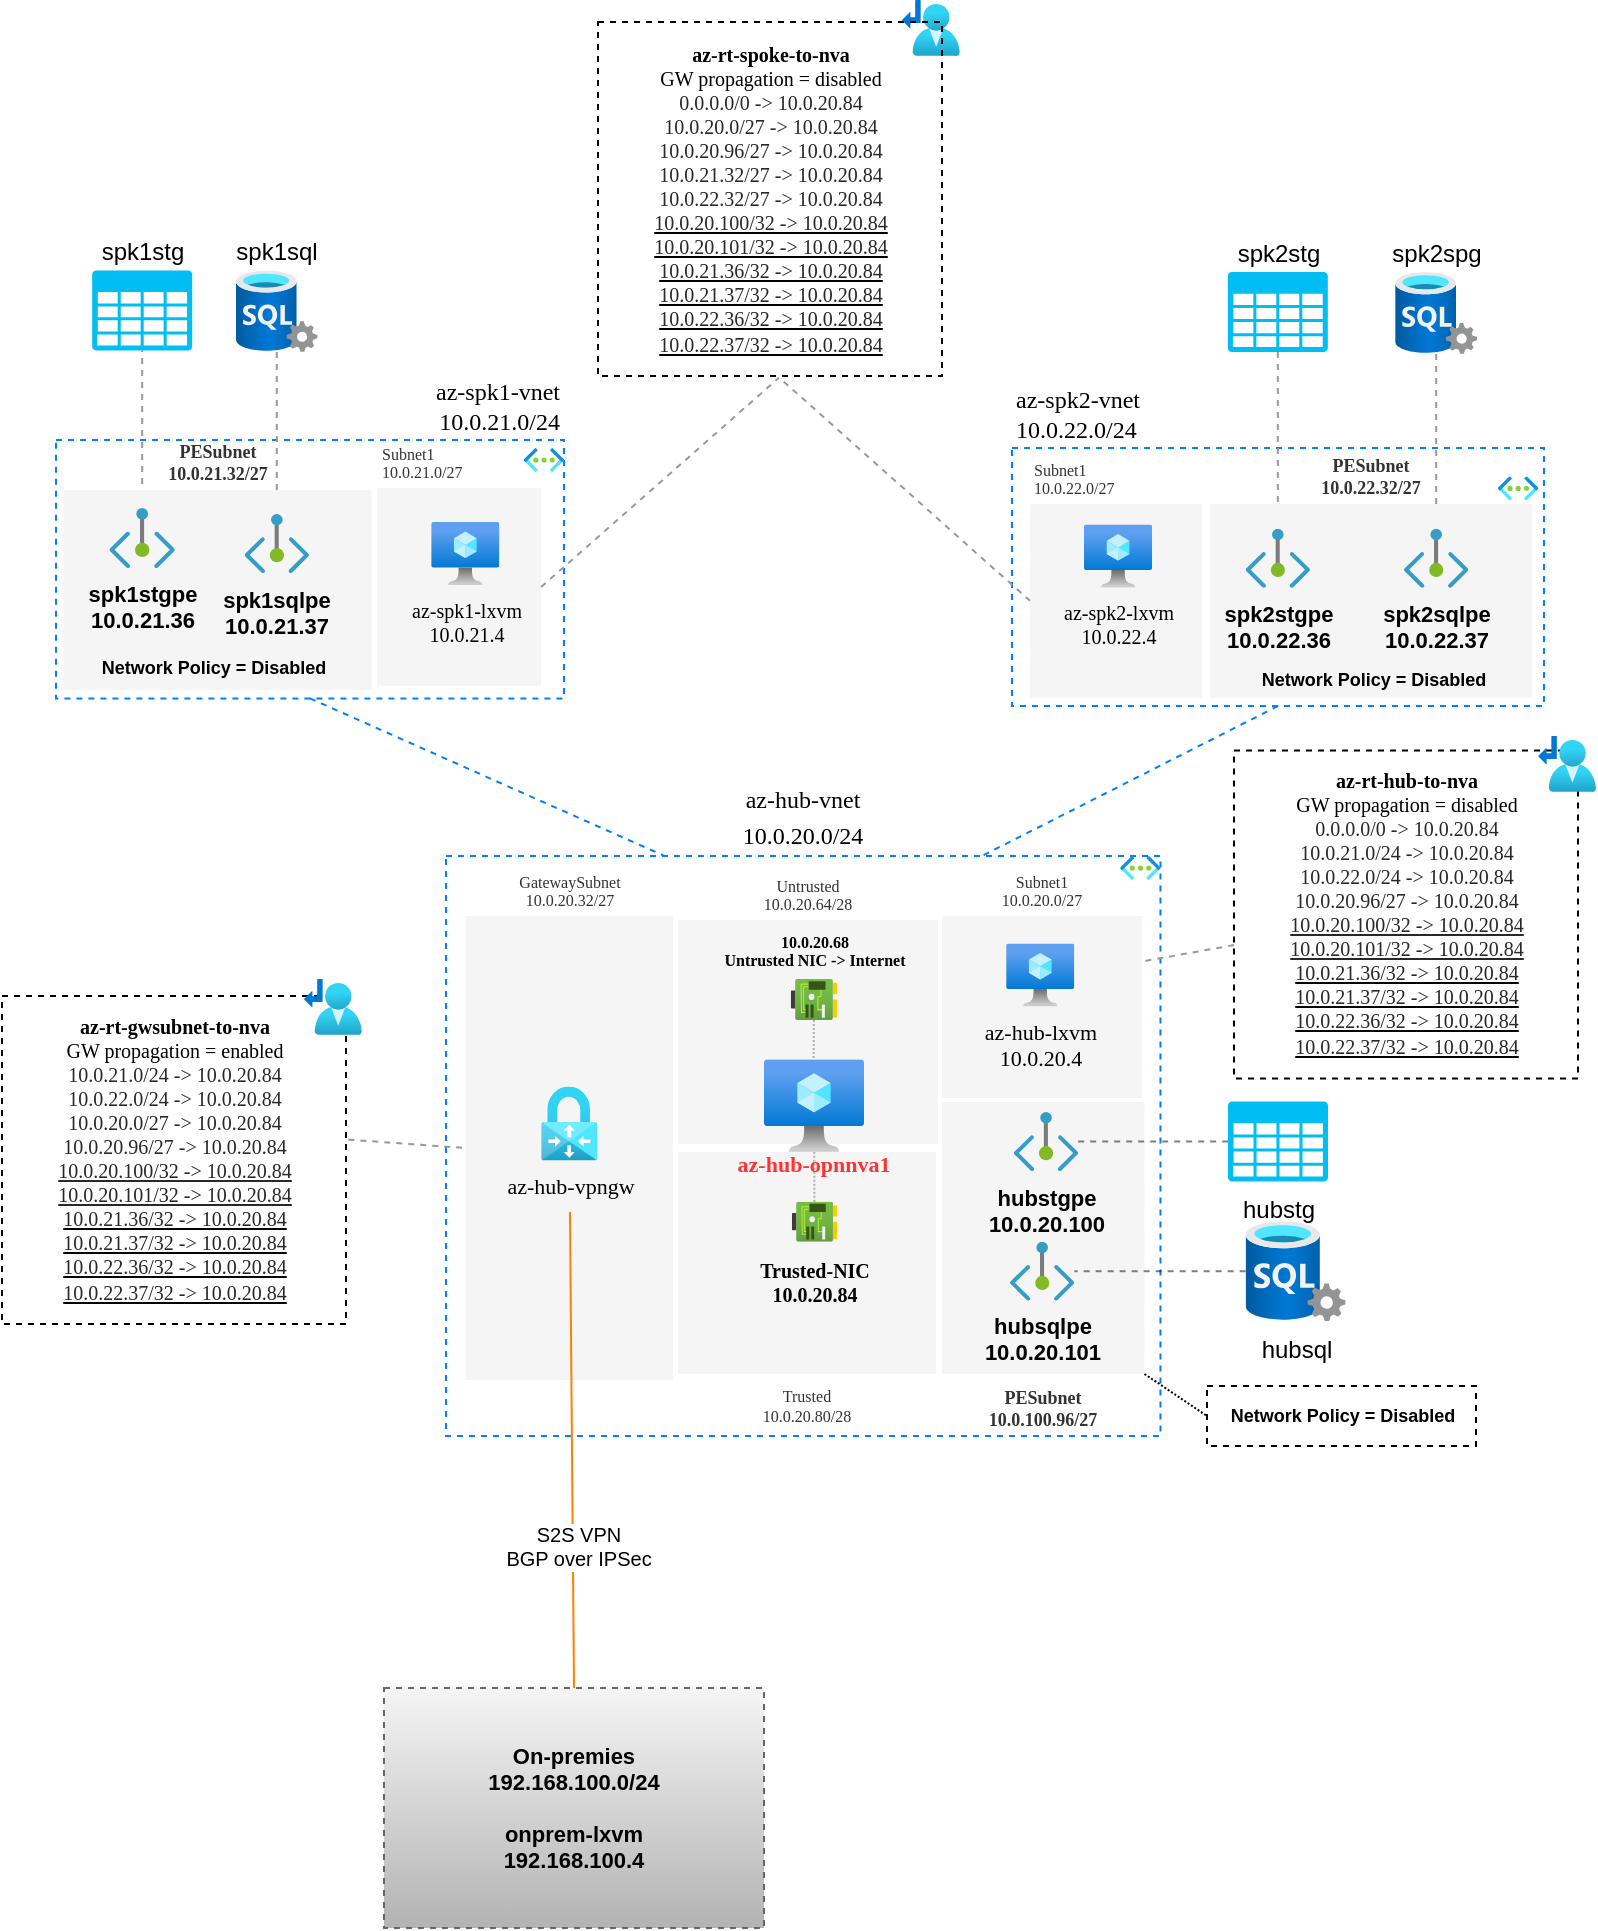 <mxfile pages="3">
    <diagram name="NetworkPolicy-Disabled" id="TIKukc__NlJQYqkLnaR7">
        <mxGraphModel dx="937" dy="656" grid="0" gridSize="10" guides="1" tooltips="1" connect="1" arrows="1" fold="1" page="0" pageScale="1" pageWidth="850" pageHeight="1100" math="0" shadow="0">
            <root>
                <mxCell id="he0kqgZxXAUqB0J18NEI-0"/>
                <mxCell id="he0kqgZxXAUqB0J18NEI-1" parent="he0kqgZxXAUqB0J18NEI-0"/>
                <mxCell id="he0kqgZxXAUqB0J18NEI-3" value="&lt;font style=&quot;font-size: 12px;&quot;&gt;az-hub-vnet&lt;br&gt;10.0.20.0/24&lt;br&gt;&lt;/font&gt;" style="whiteSpace=wrap;html=1;labelBackgroundColor=none;fontFamily=Verdana;fontSize=15;labelPosition=center;verticalLabelPosition=top;align=center;verticalAlign=bottom;strokeColor=#007FFF;dashed=1;" parent="he0kqgZxXAUqB0J18NEI-1" vertex="1">
                    <mxGeometry x="260" y="542" width="357.24" height="290" as="geometry"/>
                </mxCell>
                <mxCell id="he0kqgZxXAUqB0J18NEI-4" value="GatewaySubnet&lt;br style=&quot;font-size: 8px;&quot;&gt;10.0.20.32/27" style="whiteSpace=wrap;html=1;labelBackgroundColor=none;fontFamily=Verdana;fillColor=#f5f5f5;fontColor=#333333;strokeColor=none;fontSize=8;labelPosition=center;verticalLabelPosition=top;align=center;verticalAlign=bottom;" parent="he0kqgZxXAUqB0J18NEI-1" vertex="1">
                    <mxGeometry x="269.74" y="572" width="103.69" height="232" as="geometry"/>
                </mxCell>
                <mxCell id="he0kqgZxXAUqB0J18NEI-5" style="edgeStyle=none;html=1;entryX=0.5;entryY=0;entryDx=0;entryDy=0;strokeColor=#FF8000;fontSize=8;endArrow=none;endFill=0;" parent="he0kqgZxXAUqB0J18NEI-1" target="he0kqgZxXAUqB0J18NEI-29" edge="1">
                    <mxGeometry relative="1" as="geometry">
                        <mxPoint x="322" y="720" as="sourcePoint"/>
                    </mxGeometry>
                </mxCell>
                <mxCell id="he0kqgZxXAUqB0J18NEI-6" value="S2S VPN&lt;br&gt;BGP over IPSec" style="edgeLabel;html=1;align=center;verticalAlign=middle;resizable=0;points=[];fontSize=10;" parent="he0kqgZxXAUqB0J18NEI-5" vertex="1" connectable="0">
                    <mxGeometry x="0.398" y="2" relative="1" as="geometry">
                        <mxPoint as="offset"/>
                    </mxGeometry>
                </mxCell>
                <mxCell id="he0kqgZxXAUqB0J18NEI-7" value="az-hub-vpngw&lt;br style=&quot;font-size: 11px;&quot;&gt;" style="aspect=fixed;html=1;points=[];align=center;image;fontSize=11;image=img/lib/azure2/networking/Virtual_Network_Gateways.svg;glass=0;dashed=1;dashPattern=8 8;strokeColor=#E6E6E6;fontColor=#000000;fillColor=#CCCCCC;rounded=0;sketch=1;hachureGap=4;jiggle=2;curveFitting=1;fontFamily=Verdana;labelBackgroundColor=none;" parent="he0kqgZxXAUqB0J18NEI-1" vertex="1">
                    <mxGeometry x="307.61" y="657.213" width="27.944" height="37.082" as="geometry"/>
                </mxCell>
                <mxCell id="he0kqgZxXAUqB0J18NEI-8" value="Untrusted&lt;br style=&quot;font-size: 8px;&quot;&gt;10.0.20.64/28" style="whiteSpace=wrap;html=1;labelBackgroundColor=none;fontFamily=Verdana;fillColor=#f5f5f5;fontColor=#333333;strokeColor=none;fontSize=8;labelPosition=center;verticalLabelPosition=top;align=center;verticalAlign=bottom;" parent="he0kqgZxXAUqB0J18NEI-1" vertex="1">
                    <mxGeometry x="376" y="574" width="130" height="112" as="geometry"/>
                </mxCell>
                <mxCell id="he0kqgZxXAUqB0J18NEI-9" value="Subnet1&lt;br style=&quot;font-size: 8px;&quot;&gt;10.0.20.0/27" style="whiteSpace=wrap;html=1;labelBackgroundColor=none;fontFamily=Verdana;fillColor=#f5f5f5;fontColor=#333333;strokeColor=none;fontSize=8;labelPosition=center;verticalLabelPosition=top;align=center;verticalAlign=bottom;" parent="he0kqgZxXAUqB0J18NEI-1" vertex="1">
                    <mxGeometry x="508" y="572" width="100.01" height="91" as="geometry"/>
                </mxCell>
                <mxCell id="he0kqgZxXAUqB0J18NEI-10" value="Trusted&lt;br style=&quot;font-size: 8px;&quot;&gt;10.0.20.80/28" style="whiteSpace=wrap;html=1;labelBackgroundColor=none;fontFamily=Verdana;fillColor=#f5f5f5;fontColor=#333333;strokeColor=none;fontSize=8;labelPosition=center;verticalLabelPosition=bottom;align=center;verticalAlign=top;direction=south;" parent="he0kqgZxXAUqB0J18NEI-1" vertex="1">
                    <mxGeometry x="376" y="690" width="129" height="111" as="geometry"/>
                </mxCell>
                <mxCell id="he0kqgZxXAUqB0J18NEI-12" style="edgeStyle=none;html=1;strokeColor=#000000;strokeWidth=1;fontFamily=Verdana;fontSize=8;fontColor=#000000;endArrow=none;endFill=0;opacity=30;entryX=0.496;entryY=0.002;entryDx=0;entryDy=0;entryPerimeter=0;dashed=1;dashPattern=1 1;" parent="he0kqgZxXAUqB0J18NEI-1" source="he0kqgZxXAUqB0J18NEI-13" target="he0kqgZxXAUqB0J18NEI-11" edge="1">
                    <mxGeometry relative="1" as="geometry">
                        <mxPoint x="449" y="630" as="targetPoint"/>
                    </mxGeometry>
                </mxCell>
                <mxCell id="he0kqgZxXAUqB0J18NEI-14" style="edgeStyle=none;html=1;strokeColor=#000000;fontSize=8;endArrow=none;endFill=0;opacity=30;fontFamily=Verdana;fontColor=#000000;strokeWidth=1;dashed=1;dashPattern=1 1;" parent="he0kqgZxXAUqB0J18NEI-1" source="he0kqgZxXAUqB0J18NEI-15" target="he0kqgZxXAUqB0J18NEI-11" edge="1">
                    <mxGeometry relative="1" as="geometry"/>
                </mxCell>
                <mxCell id="he0kqgZxXAUqB0J18NEI-13" value="10.0.20.68&lt;br&gt;Untrusted NIC -&amp;gt; Internet" style="aspect=fixed;html=1;points=[];align=center;image;fontSize=8;image=img/lib/azure2/networking/Network_Interfaces.svg;labelBackgroundColor=none;fontFamily=Verdana;fontColor=#000000;fillColor=none;labelPosition=center;verticalLabelPosition=top;verticalAlign=bottom;fontStyle=1;spacing=4;" parent="he0kqgZxXAUqB0J18NEI-1" vertex="1">
                    <mxGeometry x="432.38" y="603.5" width="23.24" height="20.5" as="geometry"/>
                </mxCell>
                <mxCell id="he0kqgZxXAUqB0J18NEI-15" value="Trusted-NIC&lt;br&gt;10.0.20.84" style="aspect=fixed;html=1;points=[];align=center;image;fontSize=10;image=img/lib/azure2/networking/Network_Interfaces.svg;labelBackgroundColor=none;fontFamily=Verdana;fontColor=#000000;fillColor=none;labelPosition=center;verticalLabelPosition=bottom;verticalAlign=top;fontStyle=1;spacing=4;" parent="he0kqgZxXAUqB0J18NEI-1" vertex="1">
                    <mxGeometry x="432.95" y="714.85" width="22.67" height="20" as="geometry"/>
                </mxCell>
                <mxCell id="he0kqgZxXAUqB0J18NEI-16" value="hubsql" style="aspect=fixed;html=1;points=[];align=center;image;fontSize=12;image=img/lib/azure2/databases/SQL_Server.svg;dashed=1;labelBackgroundColor=none;strokeColor=#0000FF;" parent="he0kqgZxXAUqB0J18NEI-1" vertex="1">
                    <mxGeometry x="659.82" y="724.6" width="50" height="50" as="geometry"/>
                </mxCell>
                <mxCell id="he0kqgZxXAUqB0J18NEI-17" value="&lt;span style=&quot;font-weight: 400; font-size: 11px;&quot;&gt;az-hub-lxvm&lt;br style=&quot;font-size: 11px;&quot;&gt;10.0.20.4&lt;br style=&quot;font-size: 11px;&quot;&gt;&lt;/span&gt;" style="aspect=fixed;html=1;points=[];align=center;image;fontSize=11;image=img/lib/azure2/compute/Virtual_Machine.svg;labelBackgroundColor=none;fontFamily=Verdana;fillColor=default;fontStyle=1" parent="he0kqgZxXAUqB0J18NEI-1" vertex="1">
                    <mxGeometry x="540.081" y="585.69" width="34.087" height="31.617" as="geometry"/>
                </mxCell>
                <mxCell id="he0kqgZxXAUqB0J18NEI-18" style="edgeStyle=none;html=1;entryX=0.306;entryY=0;entryDx=0;entryDy=0;entryPerimeter=0;strokeColor=#007FFF;fontSize=10;endArrow=none;endFill=0;exitX=0.5;exitY=1;exitDx=0;exitDy=0;dashed=1;" parent="he0kqgZxXAUqB0J18NEI-1" source="he0kqgZxXAUqB0J18NEI-19" target="he0kqgZxXAUqB0J18NEI-3" edge="1">
                    <mxGeometry relative="1" as="geometry"/>
                </mxCell>
                <mxCell id="he0kqgZxXAUqB0J18NEI-19" value="az-spk1-vnet&lt;br style=&quot;font-size: 12px;&quot;&gt;10.0.21.0/24" style="whiteSpace=wrap;html=1;fillColor=none;strokeColor=#007FFF;dashed=1;labelBackgroundColor=none;fontFamily=Verdana;fontSize=12;labelPosition=center;verticalLabelPosition=top;align=right;verticalAlign=bottom;" parent="he0kqgZxXAUqB0J18NEI-1" vertex="1">
                    <mxGeometry x="65" y="334" width="254" height="129.19" as="geometry"/>
                </mxCell>
                <mxCell id="he0kqgZxXAUqB0J18NEI-20" value="" style="aspect=fixed;html=1;points=[];align=center;image;fontSize=12;image=img/lib/azure2/networking/Virtual_Networks.svg;dashed=1;labelBackgroundColor=none;fontFamily=Verdana;fillColor=default;" parent="he0kqgZxXAUqB0J18NEI-1" vertex="1">
                    <mxGeometry x="298.9" y="338" width="20.1" height="12" as="geometry"/>
                </mxCell>
                <mxCell id="he0kqgZxXAUqB0J18NEI-22" value="Subnet1&lt;br&gt;10.0.21.0/27" style="whiteSpace=wrap;html=1;labelBackgroundColor=none;fontFamily=Verdana;fillColor=#f5f5f5;fontColor=#333333;strokeColor=none;fontSize=8;labelPosition=center;verticalLabelPosition=top;align=left;verticalAlign=bottom;" parent="he0kqgZxXAUqB0J18NEI-1" vertex="1">
                    <mxGeometry x="225.61" y="358" width="82" height="98.98" as="geometry"/>
                </mxCell>
                <mxCell id="he0kqgZxXAUqB0J18NEI-23" value="az-spk1-lxvm&lt;br style=&quot;font-size: 10px;&quot;&gt;10.0.21.4" style="aspect=fixed;html=1;points=[];align=center;image;fontSize=10;image=img/lib/azure2/compute/Virtual_Machine.svg;labelBackgroundColor=none;fontFamily=Verdana;fillColor=default;" parent="he0kqgZxXAUqB0J18NEI-1" vertex="1">
                    <mxGeometry x="252.611" y="375.0" width="34.087" height="31.617" as="geometry"/>
                </mxCell>
                <mxCell id="he0kqgZxXAUqB0J18NEI-24" value="az-spk2-vnet&lt;br style=&quot;font-size: 12px;&quot;&gt;10.0.22.0/24" style="whiteSpace=wrap;html=1;fillColor=none;strokeColor=#007FFF;dashed=1;labelBackgroundColor=none;fontFamily=Verdana;fontSize=12;labelPosition=center;verticalLabelPosition=top;align=left;verticalAlign=bottom;" parent="he0kqgZxXAUqB0J18NEI-1" vertex="1">
                    <mxGeometry x="543" y="338" width="266" height="129" as="geometry"/>
                </mxCell>
                <mxCell id="he0kqgZxXAUqB0J18NEI-25" value="" style="aspect=fixed;html=1;points=[];align=center;image;fontSize=12;image=img/lib/azure2/networking/Virtual_Networks.svg;dashed=1;labelBackgroundColor=none;fontFamily=Verdana;fillColor=default;" parent="he0kqgZxXAUqB0J18NEI-1" vertex="1">
                    <mxGeometry x="786" y="352.19" width="20.1" height="12" as="geometry"/>
                </mxCell>
                <mxCell id="he0kqgZxXAUqB0J18NEI-26" style="edgeStyle=none;html=1;entryX=0.75;entryY=0;entryDx=0;entryDy=0;strokeColor=#007FFF;fontSize=10;endArrow=none;endFill=0;exitX=0.5;exitY=1;exitDx=0;exitDy=0;dashed=1;" parent="he0kqgZxXAUqB0J18NEI-1" source="he0kqgZxXAUqB0J18NEI-24" target="he0kqgZxXAUqB0J18NEI-3" edge="1">
                    <mxGeometry relative="1" as="geometry"/>
                </mxCell>
                <mxCell id="he0kqgZxXAUqB0J18NEI-27" value="Subnet1&lt;br&gt;10.0.22.0/27&lt;br&gt;" style="whiteSpace=wrap;html=1;labelBackgroundColor=none;fontFamily=Verdana;fillColor=#f5f5f5;fontColor=#333333;strokeColor=none;fontSize=8;labelPosition=center;verticalLabelPosition=top;align=left;verticalAlign=bottom;" parent="he0kqgZxXAUqB0J18NEI-1" vertex="1">
                    <mxGeometry x="552" y="366" width="86" height="96.79" as="geometry"/>
                </mxCell>
                <mxCell id="he0kqgZxXAUqB0J18NEI-28" value="az-spk2-lxvm&lt;br style=&quot;font-size: 10px;&quot;&gt;10.0.22.4" style="aspect=fixed;html=1;points=[];align=center;image;fontSize=10;image=img/lib/azure2/compute/Virtual_Machine.svg;labelBackgroundColor=none;fontFamily=Verdana;fillColor=default;" parent="he0kqgZxXAUqB0J18NEI-1" vertex="1">
                    <mxGeometry x="579.001" y="376.25" width="34.087" height="31.617" as="geometry"/>
                </mxCell>
                <mxCell id="he0kqgZxXAUqB0J18NEI-29" value="On-premies&lt;br style=&quot;font-size: 11px;&quot;&gt;192.168.100.0/24&lt;br style=&quot;font-size: 11px;&quot;&gt;&lt;br style=&quot;font-size: 11px;&quot;&gt;onprem-lxvm &lt;br style=&quot;font-size: 11px;&quot;&gt;192.168.100.4" style="whiteSpace=wrap;html=1;fillColor=#f5f5f5;strokeColor=#666666;dashed=1;labelBackgroundColor=none;gradientColor=#b3b3b3;fontStyle=1;fontSize=11;" parent="he0kqgZxXAUqB0J18NEI-1" vertex="1">
                    <mxGeometry x="229.0" y="958" width="190" height="120" as="geometry"/>
                </mxCell>
                <mxCell id="he0kqgZxXAUqB0J18NEI-30" style="edgeStyle=none;html=1;entryX=0.5;entryY=1;entryDx=0;entryDy=0;entryPerimeter=0;strokeColor=#999999;fontFamily=Verdana;fontSize=12;endArrow=none;endFill=0;dashed=1;" parent="he0kqgZxXAUqB0J18NEI-1" source="he0kqgZxXAUqB0J18NEI-51" target="he0kqgZxXAUqB0J18NEI-34" edge="1">
                    <mxGeometry relative="1" as="geometry"/>
                </mxCell>
                <mxCell id="he0kqgZxXAUqB0J18NEI-31" style="edgeStyle=none;html=1;dashed=1;strokeColor=#999999;fontFamily=Verdana;fontSize=12;endArrow=none;endFill=0;" parent="he0kqgZxXAUqB0J18NEI-1" source="he0kqgZxXAUqB0J18NEI-52" target="he0kqgZxXAUqB0J18NEI-35" edge="1">
                    <mxGeometry relative="1" as="geometry"/>
                </mxCell>
                <mxCell id="he0kqgZxXAUqB0J18NEI-32" value="" style="aspect=fixed;html=1;points=[];align=center;image;fontSize=12;image=img/lib/azure2/networking/Virtual_Networks.svg;dashed=1;labelBackgroundColor=none;fontFamily=Verdana;fillColor=default;" parent="he0kqgZxXAUqB0J18NEI-1" vertex="1">
                    <mxGeometry x="597.14" y="542" width="20.1" height="12" as="geometry"/>
                </mxCell>
                <mxCell id="he0kqgZxXAUqB0J18NEI-34" value="spk1stg" style="verticalLabelPosition=top;html=1;verticalAlign=bottom;align=center;strokeColor=none;fillColor=#00BEF2;shape=mxgraph.azure.storage;pointerEvents=1;labelBackgroundColor=none;labelPosition=center;" parent="he0kqgZxXAUqB0J18NEI-1" vertex="1">
                    <mxGeometry x="83.09" y="249.19" width="50" height="40" as="geometry"/>
                </mxCell>
                <mxCell id="he0kqgZxXAUqB0J18NEI-35" value="spk1sql" style="aspect=fixed;html=1;points=[];align=center;image;fontSize=12;image=img/lib/azure2/databases/SQL_Server.svg;dashed=1;labelBackgroundColor=none;strokeColor=#0000FF;labelPosition=center;verticalLabelPosition=top;verticalAlign=bottom;" parent="he0kqgZxXAUqB0J18NEI-1" vertex="1">
                    <mxGeometry x="155" y="249.19" width="40.81" height="40.81" as="geometry"/>
                </mxCell>
                <mxCell id="he0kqgZxXAUqB0J18NEI-36" style="edgeStyle=none;html=1;dashed=1;strokeColor=#999999;fontFamily=Verdana;fontSize=12;endArrow=none;endFill=0;" parent="he0kqgZxXAUqB0J18NEI-1" source="he0kqgZxXAUqB0J18NEI-37" target="he0kqgZxXAUqB0J18NEI-54" edge="1">
                    <mxGeometry relative="1" as="geometry"/>
                </mxCell>
                <mxCell id="he0kqgZxXAUqB0J18NEI-37" value="spk2stg" style="verticalLabelPosition=top;html=1;verticalAlign=bottom;align=center;strokeColor=none;fillColor=#00BEF2;shape=mxgraph.azure.storage;pointerEvents=1;labelBackgroundColor=none;labelPosition=center;" parent="he0kqgZxXAUqB0J18NEI-1" vertex="1">
                    <mxGeometry x="650.91" y="250.0" width="50" height="40" as="geometry"/>
                </mxCell>
                <mxCell id="he0kqgZxXAUqB0J18NEI-38" style="edgeStyle=none;html=1;dashed=1;strokeColor=#999999;fontFamily=Verdana;fontSize=12;endArrow=none;endFill=0;" parent="he0kqgZxXAUqB0J18NEI-1" source="he0kqgZxXAUqB0J18NEI-39" target="he0kqgZxXAUqB0J18NEI-55" edge="1">
                    <mxGeometry relative="1" as="geometry"/>
                </mxCell>
                <mxCell id="he0kqgZxXAUqB0J18NEI-39" value="spk2spg" style="aspect=fixed;html=1;points=[];align=center;image;fontSize=12;image=img/lib/azure2/databases/SQL_Server.svg;dashed=1;labelBackgroundColor=none;strokeColor=#0000FF;labelPosition=center;verticalLabelPosition=top;verticalAlign=bottom;" parent="he0kqgZxXAUqB0J18NEI-1" vertex="1">
                    <mxGeometry x="734.59" y="250" width="41" height="41" as="geometry"/>
                </mxCell>
                <mxCell id="he0kqgZxXAUqB0J18NEI-47" value="PESubnet&lt;br style=&quot;font-size: 9px;&quot;&gt;10.0.21.32/27" style="whiteSpace=wrap;html=1;labelBackgroundColor=none;fontFamily=Verdana;fillColor=#f5f5f5;fontColor=#333333;strokeColor=none;fontSize=9;labelPosition=center;verticalLabelPosition=top;align=center;verticalAlign=bottom;fontStyle=1" parent="he0kqgZxXAUqB0J18NEI-1" vertex="1">
                    <mxGeometry x="68.82" y="358.98" width="154" height="100.02" as="geometry"/>
                </mxCell>
                <mxCell id="he0kqgZxXAUqB0J18NEI-51" value="spk1stgpe&lt;br style=&quot;font-size: 11px;&quot;&gt;10.0.21.36" style="aspect=fixed;html=1;points=[];align=center;image;fontSize=11;image=img/lib/azure2/networking/Private_Endpoint.svg;labelBackgroundColor=none;fontStyle=1" parent="he0kqgZxXAUqB0J18NEI-1" vertex="1">
                    <mxGeometry x="91.73" y="368" width="32.73" height="30" as="geometry"/>
                </mxCell>
                <mxCell id="he0kqgZxXAUqB0J18NEI-52" value="spk1sqlpe&lt;br style=&quot;font-size: 11px;&quot;&gt;10.0.21.37" style="aspect=fixed;html=1;points=[];align=center;image;fontSize=11;image=img/lib/azure2/networking/Private_Endpoint.svg;labelBackgroundColor=none;fontStyle=1" parent="he0kqgZxXAUqB0J18NEI-1" vertex="1">
                    <mxGeometry x="159.32" y="371" width="32.18" height="29.5" as="geometry"/>
                </mxCell>
                <mxCell id="he0kqgZxXAUqB0J18NEI-53" value="PESubnet&lt;br style=&quot;font-size: 9px;&quot;&gt;10.0.22.32/27" style="whiteSpace=wrap;html=1;labelBackgroundColor=none;fontFamily=Verdana;fillColor=#f5f5f5;fontColor=#333333;strokeColor=none;fontSize=9;labelPosition=center;verticalLabelPosition=top;align=center;verticalAlign=bottom;fontStyle=1" parent="he0kqgZxXAUqB0J18NEI-1" vertex="1">
                    <mxGeometry x="642" y="366" width="161" height="96.79" as="geometry"/>
                </mxCell>
                <mxCell id="he0kqgZxXAUqB0J18NEI-54" value="spk2stgpe&lt;br style=&quot;font-size: 11px;&quot;&gt;10.0.22.36" style="aspect=fixed;html=1;points=[];align=center;image;fontSize=11;image=img/lib/azure2/networking/Private_Endpoint.svg;labelBackgroundColor=none;fontStyle=1" parent="he0kqgZxXAUqB0J18NEI-1" vertex="1">
                    <mxGeometry x="659.82" y="378.37" width="32.18" height="29.5" as="geometry"/>
                </mxCell>
                <mxCell id="he0kqgZxXAUqB0J18NEI-55" value="spk2sqlpe&lt;br style=&quot;font-size: 11px;&quot;&gt;10.0.22.37" style="aspect=fixed;html=1;points=[];align=center;image;fontSize=11;image=img/lib/azure2/networking/Private_Endpoint.svg;labelBackgroundColor=none;fontStyle=1" parent="he0kqgZxXAUqB0J18NEI-1" vertex="1">
                    <mxGeometry x="739" y="378.37" width="32.18" height="29.5" as="geometry"/>
                </mxCell>
                <mxCell id="he0kqgZxXAUqB0J18NEI-56" value="PESubnet&lt;br style=&quot;font-size: 9px;&quot;&gt;10.0.100.96/27" style="whiteSpace=wrap;html=1;labelBackgroundColor=none;fontFamily=Verdana;fillColor=#f5f5f5;fontColor=#333333;strokeColor=none;fontSize=9;labelPosition=center;verticalLabelPosition=bottom;align=center;verticalAlign=top;fontStyle=1" parent="he0kqgZxXAUqB0J18NEI-1" vertex="1">
                    <mxGeometry x="508" y="665" width="101.26" height="136" as="geometry"/>
                </mxCell>
                <mxCell id="he0kqgZxXAUqB0J18NEI-57" value="hubstgpe&lt;br style=&quot;font-size: 11px;&quot;&gt;10.0.20.100" style="aspect=fixed;html=1;points=[];align=center;image;fontSize=11;image=img/lib/azure2/networking/Private_Endpoint.svg;labelBackgroundColor=none;fontStyle=1" parent="he0kqgZxXAUqB0J18NEI-1" vertex="1">
                    <mxGeometry x="543.91" y="670" width="32.18" height="29.5" as="geometry"/>
                </mxCell>
                <mxCell id="he0kqgZxXAUqB0J18NEI-58" value="hubsqlpe&lt;br style=&quot;font-size: 11px;&quot;&gt;10.0.20.101" style="aspect=fixed;html=1;points=[];align=center;image;fontSize=11;image=img/lib/azure2/networking/Private_Endpoint.svg;labelBackgroundColor=none;fontStyle=1" parent="he0kqgZxXAUqB0J18NEI-1" vertex="1">
                    <mxGeometry x="541.99" y="734.85" width="32.18" height="29.5" as="geometry"/>
                </mxCell>
                <mxCell id="he0kqgZxXAUqB0J18NEI-59" style="edgeStyle=none;html=1;dashed=1;endArrow=none;endFill=0;opacity=50;" parent="he0kqgZxXAUqB0J18NEI-1" source="he0kqgZxXAUqB0J18NEI-16" target="he0kqgZxXAUqB0J18NEI-58" edge="1">
                    <mxGeometry relative="1" as="geometry"/>
                </mxCell>
                <mxCell id="he0kqgZxXAUqB0J18NEI-60" value="hubstg" style="verticalLabelPosition=bottom;html=1;verticalAlign=top;align=center;strokeColor=none;fillColor=#00BEF2;shape=mxgraph.azure.storage;pointerEvents=1;labelBackgroundColor=none;" parent="he0kqgZxXAUqB0J18NEI-1" vertex="1">
                    <mxGeometry x="651" y="664.75" width="50" height="40" as="geometry"/>
                </mxCell>
                <mxCell id="he0kqgZxXAUqB0J18NEI-61" style="edgeStyle=none;html=1;entryX=0;entryY=0.5;entryDx=0;entryDy=0;entryPerimeter=0;dashed=1;endArrow=none;endFill=0;opacity=50;" parent="he0kqgZxXAUqB0J18NEI-1" source="he0kqgZxXAUqB0J18NEI-57" target="he0kqgZxXAUqB0J18NEI-60" edge="1">
                    <mxGeometry relative="1" as="geometry"/>
                </mxCell>
                <mxCell id="he0kqgZxXAUqB0J18NEI-11" value="az-hub-opnnva1&#10;&#10;" style="aspect=fixed;points=[];align=center;image;fontSize=11;image=img/lib/azure2/compute/Virtual_Machine.svg;labelBackgroundColor=none;fontFamily=Verdana;fillColor=default;labelPosition=center;verticalLabelPosition=bottom;verticalAlign=top;fontColor=#FF3333;spacingBottom=0;spacing=-5;fontStyle=1" parent="he0kqgZxXAUqB0J18NEI-1" vertex="1">
                    <mxGeometry x="419" y="643.61" width="50" height="46.39" as="geometry"/>
                </mxCell>
                <mxCell id="0" value="UDR" style="" parent="he0kqgZxXAUqB0J18NEI-0"/>
                <mxCell id="2" style="edgeStyle=none;html=1;entryX=0.526;entryY=1.005;entryDx=0;entryDy=0;entryPerimeter=0;dashed=1;strokeColor=#999999;fontFamily=Verdana;fontSize=10;endArrow=none;endFill=0;exitX=1;exitY=0.5;exitDx=0;exitDy=0;" parent="0" edge="1">
                    <mxGeometry relative="1" as="geometry">
                        <mxPoint x="307.61" y="407.49" as="sourcePoint"/>
                        <mxPoint x="426.472" y="302.885" as="targetPoint"/>
                    </mxGeometry>
                </mxCell>
                <mxCell id="3" style="edgeStyle=none;html=1;entryX=0;entryY=0.5;entryDx=0;entryDy=0;dashed=1;strokeColor=#999999;fontFamily=Verdana;fontSize=10;endArrow=none;endFill=0;exitX=0.54;exitY=1.016;exitDx=0;exitDy=0;exitPerimeter=0;" parent="0" edge="1">
                    <mxGeometry relative="1" as="geometry">
                        <mxPoint x="428.88" y="304.832" as="sourcePoint"/>
                        <mxPoint x="552" y="414.395" as="targetPoint"/>
                    </mxGeometry>
                </mxCell>
                <mxCell id="4" value="" style="aspect=fixed;html=1;points=[];align=center;image;fontSize=12;image=img/lib/azure2/networking/Route_Tables.svg;dashed=1;labelBackgroundColor=none;strokeColor=default;fontFamily=Verdana;" parent="0" vertex="1">
                    <mxGeometry x="488" y="114" width="28.9" height="28" as="geometry"/>
                </mxCell>
                <mxCell id="5" value="&lt;font face=&quot;Verdana&quot;&gt;&lt;b&gt;az-rt-spoke-to-nva&lt;br&gt;&lt;/b&gt;GW propagation = disabled&lt;br style=&quot;font-size: 10px;&quot;&gt;&lt;span style=&quot;color: rgb(41, 40, 39); text-align: start; background-color: rgb(255, 255, 255); font-size: 10px;&quot;&gt;0.0.0.0/0 -&amp;gt;&amp;nbsp;&lt;/span&gt;&lt;span style=&quot;color: rgb(41, 40, 39); text-align: start; background-color: rgb(255, 255, 255);&quot;&gt;10.0.20.84&lt;br&gt;&lt;/span&gt;&lt;/font&gt;&lt;span style=&quot;color: rgb(41, 40, 39); font-family: Verdana; text-align: start;&quot;&gt;10.0.20.0/27 -&amp;gt; 10.0.20.84&lt;br&gt;&lt;/span&gt;&lt;span style=&quot;color: rgb(41, 40, 39); font-family: Verdana; text-align: start;&quot;&gt;10.0.20.96/27 -&amp;gt; 10.0.20.84&lt;br&gt;&lt;/span&gt;&lt;span style=&quot;color: rgb(41, 40, 39); font-family: Verdana; text-align: start;&quot;&gt;10.0.21.32/27 -&amp;gt; 10.0.20.84&lt;br&gt;&lt;/span&gt;&lt;span style=&quot;color: rgb(41, 40, 39); font-family: Verdana; text-align: start;&quot;&gt;10.0.22.32/27 -&amp;gt; 10.0.20.84&lt;br&gt;&lt;/span&gt;&lt;u&gt;&lt;span style=&quot;border-color: var(--border-color); font-family: Verdana; color: rgb(41, 40, 39); text-align: start;&quot;&gt;10.0.20.100/32 -&amp;gt; 10.0.20.84&lt;br style=&quot;border-color: var(--border-color);&quot;&gt;&lt;/span&gt;&lt;span style=&quot;border-color: var(--border-color); font-family: Verdana; color: rgb(41, 40, 39); text-align: start;&quot;&gt;10.0.20.101/32 -&amp;gt; 10.0.20.84&lt;br style=&quot;border-color: var(--border-color);&quot;&gt;&lt;/span&gt;&lt;span style=&quot;border-color: var(--border-color); font-family: Verdana; color: rgb(41, 40, 39); text-align: start;&quot;&gt;10.0.21.36/32 -&amp;gt; 10.0.20.84&lt;br style=&quot;border-color: var(--border-color);&quot;&gt;&lt;/span&gt;&lt;span style=&quot;border-color: var(--border-color); font-family: Verdana; color: rgb(41, 40, 39); text-align: start;&quot;&gt;10.0.21.37/32 -&amp;gt; 10.0.20.84&lt;br style=&quot;border-color: var(--border-color);&quot;&gt;&lt;/span&gt;&lt;span style=&quot;border-color: var(--border-color); font-family: Verdana; color: rgb(41, 40, 39); text-align: start;&quot;&gt;10.0.22.36/32 -&amp;gt; 10.0.20.84&lt;br style=&quot;border-color: var(--border-color);&quot;&gt;&lt;/span&gt;&lt;span style=&quot;border-color: var(--border-color); font-family: Verdana; color: rgb(41, 40, 39); text-align: start;&quot;&gt;10.0.22.37/32 -&amp;gt; 10.0.20.84&lt;/span&gt;&lt;/u&gt;&lt;span style=&quot;color: rgb(41, 40, 39); font-family: az_ea_font, &amp;quot;Segoe UI&amp;quot;, az_font, system-ui, -apple-system, BlinkMacSystemFont, Roboto, Oxygen, Ubuntu, Cantarell, &amp;quot;Open Sans&amp;quot;, &amp;quot;Helvetica Neue&amp;quot;, sans-serif; text-align: start; background-color: rgb(255, 255, 255); font-size: 10px;&quot;&gt;&lt;br&gt;&lt;/span&gt;" style="text;html=1;align=center;verticalAlign=middle;resizable=0;points=[];autosize=1;strokeColor=default;fillColor=none;fontSize=10;fontStyle=0;dashed=1;" parent="0" vertex="1">
                    <mxGeometry x="336" y="125" width="172" height="177" as="geometry"/>
                </mxCell>
                <mxCell id="6" style="edgeStyle=none;html=1;entryX=1;entryY=0.25;entryDx=0;entryDy=0;dashed=1;strokeColor=#999999;fontFamily=Verdana;fontSize=10;endArrow=none;endFill=0;" parent="0" source="7" edge="1">
                    <mxGeometry relative="1" as="geometry">
                        <mxPoint x="608.01" y="594.75" as="targetPoint"/>
                    </mxGeometry>
                </mxCell>
                <mxCell id="7" value="&lt;font face=&quot;Verdana&quot;&gt;&lt;b&gt;az-rt-hub-to-nva&lt;br&gt;&lt;/b&gt;GW propagation = disabled&lt;br style=&quot;font-size: 10px;&quot;&gt;&lt;/font&gt;&lt;span style=&quot;border-color: var(--border-color); font-family: Verdana; color: rgb(41, 40, 39); text-align: start;&quot;&gt;0.0.0.0/0 -&amp;gt;&amp;nbsp;&lt;/span&gt;&lt;span style=&quot;border-color: var(--border-color); font-family: Verdana; color: rgb(41, 40, 39); text-align: start;&quot;&gt;10.0.20.84&lt;/span&gt;&lt;font face=&quot;Verdana&quot;&gt;&lt;span style=&quot;color: rgb(41, 40, 39); text-align: start; background-color: rgb(255, 255, 255);&quot;&gt;&lt;br&gt;&lt;/span&gt;&lt;span style=&quot;color: rgb(41, 40, 39); text-align: start; background-color: rgb(255, 255, 255);&quot;&gt;10.0.21.0/24 -&amp;gt; 10.0.20.84&lt;br&gt;&lt;/span&gt;&lt;span style=&quot;color: rgb(41, 40, 39); text-align: start; background-color: rgb(255, 255, 255); font-size: 10px;&quot;&gt;10.0.22.0/24 -&amp;gt;&amp;nbsp;&lt;/span&gt;&lt;span style=&quot;color: rgb(41, 40, 39); text-align: start; background-color: rgb(255, 255, 255);&quot;&gt;10.0.20.84&lt;br&gt;&lt;/span&gt;&lt;/font&gt;&lt;span style=&quot;color: rgb(41, 40, 39); font-family: Verdana; text-align: start;&quot;&gt;10.0.20.96/27 -&amp;gt; 10.0.20.84&lt;br&gt;&lt;/span&gt;&lt;span style=&quot;border-color: var(--border-color); font-family: Verdana; color: rgb(41, 40, 39); text-align: start;&quot;&gt;&lt;u&gt;10.0.20.100/32 -&amp;gt; 10.0.20.84&lt;br style=&quot;border-color: var(--border-color);&quot;&gt;&lt;/u&gt;&lt;/span&gt;&lt;span style=&quot;border-color: var(--border-color); font-family: Verdana; color: rgb(41, 40, 39); text-align: start;&quot;&gt;&lt;u&gt;10.0.20.101/32 -&amp;gt; 10.0.20.84&lt;/u&gt;&lt;br style=&quot;border-color: var(--border-color);&quot;&gt;&lt;/span&gt;&lt;u&gt;&lt;span style=&quot;border-color: var(--border-color); font-family: Verdana; color: rgb(41, 40, 39); text-align: start;&quot;&gt;10.0.21.36/32 -&amp;gt; 10.0.20.84&lt;br style=&quot;border-color: var(--border-color);&quot;&gt;&lt;/span&gt;&lt;span style=&quot;border-color: var(--border-color); font-family: Verdana; color: rgb(41, 40, 39); text-align: start;&quot;&gt;10.0.21.37/32 -&amp;gt; 10.0.20.84&lt;br style=&quot;border-color: var(--border-color);&quot;&gt;&lt;/span&gt;&lt;span style=&quot;border-color: var(--border-color); font-family: Verdana; color: rgb(41, 40, 39); text-align: start;&quot;&gt;10.0.22.36/32 -&amp;gt; 10.0.20.84&lt;br style=&quot;border-color: var(--border-color);&quot;&gt;&lt;/span&gt;&lt;span style=&quot;border-color: var(--border-color); font-family: Verdana; color: rgb(41, 40, 39); text-align: start;&quot;&gt;10.0.22.37/32 -&amp;gt; 10.0.20.84&lt;/span&gt;&lt;/u&gt;&lt;span style=&quot;color: rgb(41, 40, 39); font-family: az_ea_font, &amp;quot;Segoe UI&amp;quot;, az_font, system-ui, -apple-system, BlinkMacSystemFont, Roboto, Oxygen, Ubuntu, Cantarell, &amp;quot;Open Sans&amp;quot;, &amp;quot;Helvetica Neue&amp;quot;, sans-serif; text-align: start; background-color: rgb(255, 255, 255); font-size: 10px;&quot;&gt;&lt;br&gt;&lt;/span&gt;" style="text;html=1;align=center;verticalAlign=middle;resizable=0;points=[];autosize=1;strokeColor=default;fillColor=none;fontSize=10;fontStyle=0;dashed=1;" parent="0" vertex="1">
                    <mxGeometry x="654" y="489.19" width="172" height="164" as="geometry"/>
                </mxCell>
                <mxCell id="8" value="" style="aspect=fixed;html=1;points=[];align=center;image;fontSize=12;image=img/lib/azure2/networking/Route_Tables.svg;dashed=1;labelBackgroundColor=none;strokeColor=default;fontFamily=Verdana;" parent="0" vertex="1">
                    <mxGeometry x="806.1" y="482" width="28.9" height="28" as="geometry"/>
                </mxCell>
                <mxCell id="9" style="edgeStyle=none;html=1;entryX=0;entryY=0.5;entryDx=0;entryDy=0;strokeColor=#999999;fontFamily=Verdana;fontSize=10;endArrow=none;endFill=0;exitX=1.007;exitY=0.438;exitDx=0;exitDy=0;exitPerimeter=0;dashed=1;" parent="0" source="10" edge="1">
                    <mxGeometry relative="1" as="geometry">
                        <mxPoint x="269.74" y="688" as="targetPoint"/>
                    </mxGeometry>
                </mxCell>
                <mxCell id="10" value="&lt;font face=&quot;Verdana&quot;&gt;&lt;b&gt;az-rt-gwsubnet-to-nva&lt;br&gt;&lt;/b&gt;GW propagation = enabled&lt;br style=&quot;font-size: 10px;&quot;&gt;&lt;span style=&quot;color: rgb(41, 40, 39); text-align: start; background-color: rgb(255, 255, 255);&quot;&gt;10.0.21.0/24 -&amp;gt; 10.0.20.84&lt;br&gt;&lt;/span&gt;&lt;span style=&quot;color: rgb(41, 40, 39); text-align: start; background-color: rgb(255, 255, 255);&quot;&gt;10.0.22.0/24 -&amp;gt; 10.0.20.84&lt;br&gt;&lt;/span&gt;&lt;/font&gt;&lt;span style=&quot;color: rgb(41, 40, 39); font-family: Verdana; text-align: start;&quot;&gt;10.0.20.0/27 -&amp;gt; 10.0.20.84&lt;br&gt;&lt;/span&gt;&lt;span style=&quot;color: rgb(41, 40, 39); font-family: Verdana; text-align: start;&quot;&gt;10.0.20.96/27 -&amp;gt; 10.0.20.84&lt;br&gt;&lt;/span&gt;&lt;span style=&quot;border-color: var(--border-color); font-family: Verdana; color: rgb(41, 40, 39); text-align: start;&quot;&gt;&lt;u&gt;10.0.20.100/32 -&amp;gt; 10.0.20.84&lt;br style=&quot;border-color: var(--border-color);&quot;&gt;&lt;/u&gt;&lt;/span&gt;&lt;span style=&quot;border-color: var(--border-color); font-family: Verdana; color: rgb(41, 40, 39); text-align: start;&quot;&gt;&lt;u&gt;10.0.20.101/32 -&amp;gt; 10.0.20.84&lt;/u&gt;&lt;br style=&quot;border-color: var(--border-color);&quot;&gt;&lt;/span&gt;&lt;u&gt;&lt;span style=&quot;border-color: var(--border-color); font-family: Verdana; color: rgb(41, 40, 39); text-align: start;&quot;&gt;10.0.21.36/32 -&amp;gt; 10.0.20.84&lt;br style=&quot;border-color: var(--border-color);&quot;&gt;&lt;/span&gt;&lt;span style=&quot;border-color: var(--border-color); font-family: Verdana; color: rgb(41, 40, 39); text-align: start;&quot;&gt;10.0.21.37/32 -&amp;gt; 10.0.20.84&lt;br style=&quot;border-color: var(--border-color);&quot;&gt;&lt;/span&gt;&lt;span style=&quot;border-color: var(--border-color); font-family: Verdana; color: rgb(41, 40, 39); text-align: start;&quot;&gt;10.0.22.36/32 -&amp;gt; 10.0.20.84&lt;br style=&quot;border-color: var(--border-color);&quot;&gt;&lt;/span&gt;&lt;span style=&quot;border-color: var(--border-color); font-family: Verdana; color: rgb(41, 40, 39); text-align: start;&quot;&gt;10.0.22.37/32 -&amp;gt; 10.0.20.84&lt;/span&gt;&lt;/u&gt;&lt;span style=&quot;color: rgb(41, 40, 39); font-family: az_ea_font, &amp;quot;Segoe UI&amp;quot;, az_font, system-ui, -apple-system, BlinkMacSystemFont, Roboto, Oxygen, Ubuntu, Cantarell, &amp;quot;Open Sans&amp;quot;, &amp;quot;Helvetica Neue&amp;quot;, sans-serif; text-align: start; background-color: rgb(255, 255, 255); font-size: 10px;&quot;&gt;&lt;br&gt;&lt;/span&gt;" style="text;html=1;align=center;verticalAlign=middle;resizable=0;points=[];autosize=1;strokeColor=default;fillColor=none;fontSize=10;fontStyle=0;dashed=1;" parent="0" vertex="1">
                    <mxGeometry x="38" y="612" width="172" height="164" as="geometry"/>
                </mxCell>
                <mxCell id="11" value="" style="aspect=fixed;html=1;points=[];align=center;image;fontSize=12;image=img/lib/azure2/networking/Route_Tables.svg;dashed=1;labelBackgroundColor=none;strokeColor=default;fontFamily=Verdana;" parent="0" vertex="1">
                    <mxGeometry x="189" y="603.5" width="28.9" height="28" as="geometry"/>
                </mxCell>
                <mxCell id="12" style="edgeStyle=none;html=1;exitX=1;exitY=1;exitDx=0;exitDy=0;entryX=0;entryY=0.5;entryDx=0;entryDy=0;dashed=1;dashPattern=1 1;fontSize=11;endArrow=none;endFill=0;" parent="0" target="15" edge="1">
                    <mxGeometry relative="1" as="geometry">
                        <mxPoint x="609.26" y="801" as="sourcePoint"/>
                    </mxGeometry>
                </mxCell>
                <mxCell id="13" value="&lt;b style=&quot;font-size: 9px;&quot;&gt;Network Policy = Disabled&lt;/b&gt;" style="text;strokeColor=none;align=center;fillColor=none;html=1;verticalAlign=middle;whiteSpace=wrap;rounded=0;fontSize=9;" parent="0" vertex="1">
                    <mxGeometry x="61.61" y="432.79" width="164" height="30" as="geometry"/>
                </mxCell>
                <mxCell id="14" value="&lt;b style=&quot;font-size: 9px;&quot;&gt;Network Policy = Disabled&lt;/b&gt;" style="text;strokeColor=none;align=center;fillColor=none;html=1;verticalAlign=middle;whiteSpace=wrap;rounded=0;fontSize=9;" parent="0" vertex="1">
                    <mxGeometry x="642.1" y="439" width="164" height="30" as="geometry"/>
                </mxCell>
                <mxCell id="15" value="&lt;b style=&quot;font-size: 9px;&quot;&gt;Network Policy = Disabled&lt;/b&gt;" style="text;strokeColor=default;align=center;fillColor=none;html=1;verticalAlign=middle;whiteSpace=wrap;rounded=0;fontSize=9;dashed=1;" parent="0" vertex="1">
                    <mxGeometry x="640.5" y="807" width="134.5" height="30" as="geometry"/>
                </mxCell>
            </root>
        </mxGraphModel>
    </diagram>
    <diagram name="NetworkPolicy-Enabled" id="QJTYta4yJP7eJ28P1nHF">
        <mxGraphModel dx="974" dy="656" grid="0" gridSize="10" guides="1" tooltips="1" connect="1" arrows="1" fold="1" page="0" pageScale="1" pageWidth="850" pageHeight="1100" math="0" shadow="0">
            <root>
                <mxCell id="mILvHSCZfIqw_XFxnMRQ-0"/>
                <mxCell id="mILvHSCZfIqw_XFxnMRQ-1" parent="mILvHSCZfIqw_XFxnMRQ-0"/>
                <mxCell id="eSZq_c5uFComcSUU_6bp-0" value="" style="whiteSpace=wrap;html=1;dashed=1;labelBackgroundColor=none;strokeColor=none;fontFamily=Verdana;fontSize=12;" parent="mILvHSCZfIqw_XFxnMRQ-1" vertex="1">
                    <mxGeometry x="13.62" y="97" width="850" height="1000" as="geometry"/>
                </mxCell>
                <mxCell id="mILvHSCZfIqw_XFxnMRQ-3" value="&lt;font style=&quot;font-size: 12px;&quot;&gt;az-hub-vnet&lt;br&gt;10.0.20.0/24&lt;br&gt;&lt;/font&gt;" style="whiteSpace=wrap;html=1;labelBackgroundColor=none;fontFamily=Verdana;fontSize=15;labelPosition=center;verticalLabelPosition=top;align=center;verticalAlign=bottom;strokeColor=#007FFF;dashed=1;" parent="mILvHSCZfIqw_XFxnMRQ-1" vertex="1">
                    <mxGeometry x="260" y="542" width="357.24" height="290" as="geometry"/>
                </mxCell>
                <mxCell id="mILvHSCZfIqw_XFxnMRQ-4" value="GatewaySubnet&lt;br style=&quot;font-size: 8px;&quot;&gt;10.0.20.32/27" style="whiteSpace=wrap;html=1;labelBackgroundColor=none;fontFamily=Verdana;fillColor=#f5f5f5;fontColor=#333333;strokeColor=none;fontSize=8;labelPosition=center;verticalLabelPosition=top;align=center;verticalAlign=bottom;" parent="mILvHSCZfIqw_XFxnMRQ-1" vertex="1">
                    <mxGeometry x="269.74" y="572" width="103.69" height="232" as="geometry"/>
                </mxCell>
                <mxCell id="mILvHSCZfIqw_XFxnMRQ-5" style="edgeStyle=none;html=1;entryX=0.5;entryY=0;entryDx=0;entryDy=0;strokeColor=#FF8000;fontSize=8;endArrow=none;endFill=0;" parent="mILvHSCZfIqw_XFxnMRQ-1" target="mILvHSCZfIqw_XFxnMRQ-34" edge="1">
                    <mxGeometry relative="1" as="geometry">
                        <mxPoint x="322" y="720" as="sourcePoint"/>
                    </mxGeometry>
                </mxCell>
                <mxCell id="mILvHSCZfIqw_XFxnMRQ-6" value="S2S VPN&lt;br&gt;BGP over IPSec" style="edgeLabel;html=1;align=center;verticalAlign=middle;resizable=0;points=[];fontSize=10;" parent="mILvHSCZfIqw_XFxnMRQ-5" vertex="1" connectable="0">
                    <mxGeometry x="0.398" y="2" relative="1" as="geometry">
                        <mxPoint as="offset"/>
                    </mxGeometry>
                </mxCell>
                <mxCell id="mILvHSCZfIqw_XFxnMRQ-7" value="az-hub-vpngw&lt;br style=&quot;font-size: 11px;&quot;&gt;" style="aspect=fixed;html=1;points=[];align=center;image;fontSize=11;image=img/lib/azure2/networking/Virtual_Network_Gateways.svg;glass=0;dashed=1;dashPattern=8 8;strokeColor=#E6E6E6;fontColor=#000000;fillColor=#CCCCCC;rounded=0;sketch=1;hachureGap=4;jiggle=2;curveFitting=1;fontFamily=Verdana;labelBackgroundColor=none;" parent="mILvHSCZfIqw_XFxnMRQ-1" vertex="1">
                    <mxGeometry x="307.61" y="657.213" width="27.944" height="37.082" as="geometry"/>
                </mxCell>
                <mxCell id="mILvHSCZfIqw_XFxnMRQ-8" value="Untrusted&lt;br style=&quot;font-size: 8px;&quot;&gt;10.0.20.64/28" style="whiteSpace=wrap;html=1;labelBackgroundColor=none;fontFamily=Verdana;fillColor=#f5f5f5;fontColor=#333333;strokeColor=none;fontSize=8;labelPosition=center;verticalLabelPosition=top;align=center;verticalAlign=bottom;" parent="mILvHSCZfIqw_XFxnMRQ-1" vertex="1">
                    <mxGeometry x="376" y="572" width="130" height="89" as="geometry"/>
                </mxCell>
                <mxCell id="mILvHSCZfIqw_XFxnMRQ-9" value="Subnet1&lt;br style=&quot;font-size: 8px;&quot;&gt;10.0.20.0/27" style="whiteSpace=wrap;html=1;labelBackgroundColor=none;fontFamily=Verdana;fillColor=#f5f5f5;fontColor=#333333;strokeColor=none;fontSize=8;labelPosition=center;verticalLabelPosition=top;align=center;verticalAlign=bottom;" parent="mILvHSCZfIqw_XFxnMRQ-1" vertex="1">
                    <mxGeometry x="508" y="572" width="100.01" height="91" as="geometry"/>
                </mxCell>
                <mxCell id="mILvHSCZfIqw_XFxnMRQ-10" value="Trusted&lt;br style=&quot;font-size: 8px;&quot;&gt;10.0.20.80/28" style="whiteSpace=wrap;html=1;labelBackgroundColor=none;fontFamily=Verdana;fillColor=#f5f5f5;fontColor=#333333;strokeColor=none;fontSize=8;labelPosition=center;verticalLabelPosition=bottom;align=center;verticalAlign=top;direction=south;" parent="mILvHSCZfIqw_XFxnMRQ-1" vertex="1">
                    <mxGeometry x="376" y="690" width="129" height="111" as="geometry"/>
                </mxCell>
                <mxCell id="mILvHSCZfIqw_XFxnMRQ-11" value="az-hub-opnnva1&#10;&#10;" style="aspect=fixed;points=[];align=center;image;fontSize=11;image=img/lib/azure2/compute/Virtual_Machine.svg;labelBackgroundColor=none;fontFamily=Verdana;fillColor=default;labelPosition=center;verticalLabelPosition=bottom;verticalAlign=top;fontColor=#FF3333;spacingBottom=0;spacing=-5;fontStyle=1" parent="mILvHSCZfIqw_XFxnMRQ-1" vertex="1">
                    <mxGeometry x="419" y="643.61" width="50" height="46.39" as="geometry"/>
                </mxCell>
                <mxCell id="mILvHSCZfIqw_XFxnMRQ-12" style="edgeStyle=none;html=1;strokeColor=#000000;strokeWidth=1;fontFamily=Verdana;fontSize=8;fontColor=#000000;endArrow=none;endFill=0;opacity=30;entryX=0.496;entryY=0.002;entryDx=0;entryDy=0;entryPerimeter=0;dashed=1;dashPattern=1 1;" parent="mILvHSCZfIqw_XFxnMRQ-1" source="mILvHSCZfIqw_XFxnMRQ-13" target="mILvHSCZfIqw_XFxnMRQ-11" edge="1">
                    <mxGeometry relative="1" as="geometry">
                        <mxPoint x="449" y="630" as="targetPoint"/>
                    </mxGeometry>
                </mxCell>
                <mxCell id="mILvHSCZfIqw_XFxnMRQ-13" value="10.0.20.68&lt;br&gt;Untrusted NIC -&amp;gt; Internet" style="aspect=fixed;html=1;points=[];align=center;image;fontSize=8;image=img/lib/azure2/networking/Network_Interfaces.svg;labelBackgroundColor=none;fontFamily=Verdana;fontColor=#000000;fillColor=none;labelPosition=center;verticalLabelPosition=top;verticalAlign=bottom;fontStyle=1;spacing=4;" parent="mILvHSCZfIqw_XFxnMRQ-1" vertex="1">
                    <mxGeometry x="432.38" y="599.81" width="23.24" height="20.5" as="geometry"/>
                </mxCell>
                <mxCell id="mILvHSCZfIqw_XFxnMRQ-14" style="edgeStyle=none;html=1;strokeColor=#000000;fontSize=8;endArrow=none;endFill=0;opacity=30;fontFamily=Verdana;fontColor=#000000;strokeWidth=1;dashed=1;dashPattern=1 1;" parent="mILvHSCZfIqw_XFxnMRQ-1" source="mILvHSCZfIqw_XFxnMRQ-15" target="mILvHSCZfIqw_XFxnMRQ-11" edge="1">
                    <mxGeometry relative="1" as="geometry"/>
                </mxCell>
                <mxCell id="mILvHSCZfIqw_XFxnMRQ-15" value="Trusted-NIC&lt;br&gt;10.0.20.84" style="aspect=fixed;html=1;points=[];align=center;image;fontSize=10;image=img/lib/azure2/networking/Network_Interfaces.svg;labelBackgroundColor=none;fontFamily=Verdana;fontColor=#000000;fillColor=none;labelPosition=center;verticalLabelPosition=bottom;verticalAlign=top;fontStyle=1;spacing=4;" parent="mILvHSCZfIqw_XFxnMRQ-1" vertex="1">
                    <mxGeometry x="432.95" y="723" width="22.67" height="20" as="geometry"/>
                </mxCell>
                <mxCell id="mILvHSCZfIqw_XFxnMRQ-21" value="hubsql" style="aspect=fixed;html=1;points=[];align=center;image;fontSize=12;image=img/lib/azure2/databases/SQL_Server.svg;dashed=1;labelBackgroundColor=none;strokeColor=#0000FF;" parent="mILvHSCZfIqw_XFxnMRQ-1" vertex="1">
                    <mxGeometry x="659.82" y="724.6" width="50" height="50" as="geometry"/>
                </mxCell>
                <mxCell id="mILvHSCZfIqw_XFxnMRQ-22" value="&lt;span style=&quot;font-weight: 400; font-size: 11px;&quot;&gt;az-hub-lxvm&lt;br style=&quot;font-size: 11px;&quot;&gt;10.0.20.4&lt;br style=&quot;font-size: 11px;&quot;&gt;&lt;/span&gt;" style="aspect=fixed;html=1;points=[];align=center;image;fontSize=11;image=img/lib/azure2/compute/Virtual_Machine.svg;labelBackgroundColor=none;fontFamily=Verdana;fillColor=default;fontStyle=1" parent="mILvHSCZfIqw_XFxnMRQ-1" vertex="1">
                    <mxGeometry x="540.081" y="585.69" width="34.087" height="31.617" as="geometry"/>
                </mxCell>
                <mxCell id="mILvHSCZfIqw_XFxnMRQ-23" style="edgeStyle=none;html=1;entryX=0.306;entryY=0;entryDx=0;entryDy=0;entryPerimeter=0;strokeColor=#007FFF;fontSize=10;endArrow=none;endFill=0;exitX=0.5;exitY=1;exitDx=0;exitDy=0;dashed=1;" parent="mILvHSCZfIqw_XFxnMRQ-1" source="mILvHSCZfIqw_XFxnMRQ-24" target="mILvHSCZfIqw_XFxnMRQ-3" edge="1">
                    <mxGeometry relative="1" as="geometry"/>
                </mxCell>
                <mxCell id="mILvHSCZfIqw_XFxnMRQ-24" value="az-spk1-vnet&lt;br style=&quot;font-size: 12px;&quot;&gt;10.0.21.0/24" style="whiteSpace=wrap;html=1;fillColor=none;strokeColor=#007FFF;dashed=1;labelBackgroundColor=none;fontFamily=Verdana;fontSize=12;labelPosition=center;verticalLabelPosition=top;align=right;verticalAlign=bottom;flipH=0;flipV=0;" parent="mILvHSCZfIqw_XFxnMRQ-1" vertex="1">
                    <mxGeometry x="65" y="334" width="254" height="129.19" as="geometry"/>
                </mxCell>
                <mxCell id="mILvHSCZfIqw_XFxnMRQ-25" value="" style="aspect=fixed;html=1;points=[];align=center;image;fontSize=12;image=img/lib/azure2/networking/Virtual_Networks.svg;dashed=1;labelBackgroundColor=none;fontFamily=Verdana;fillColor=default;flipH=0;flipV=0;" parent="mILvHSCZfIqw_XFxnMRQ-1" vertex="1">
                    <mxGeometry x="293" y="350" width="20.1" height="12" as="geometry"/>
                </mxCell>
                <mxCell id="mILvHSCZfIqw_XFxnMRQ-26" style="edgeStyle=none;html=1;entryX=0.526;entryY=1.005;entryDx=0;entryDy=0;entryPerimeter=0;dashed=1;strokeColor=#999999;fontFamily=Verdana;fontSize=10;endArrow=none;endFill=0;exitX=1;exitY=0.5;exitDx=0;exitDy=0;" parent="mILvHSCZfIqw_XFxnMRQ-1" source="mILvHSCZfIqw_XFxnMRQ-27" target="mILvHSCZfIqw_XFxnMRQ-53" edge="1">
                    <mxGeometry relative="1" as="geometry">
                        <mxPoint x="425" y="414" as="sourcePoint"/>
                    </mxGeometry>
                </mxCell>
                <mxCell id="mILvHSCZfIqw_XFxnMRQ-27" value="Subnet1&lt;br&gt;10.0.21.0/27" style="whiteSpace=wrap;html=1;labelBackgroundColor=none;fontFamily=Verdana;fillColor=#f5f5f5;fontColor=#333333;strokeColor=none;fontSize=8;labelPosition=center;verticalLabelPosition=top;align=left;verticalAlign=bottom;flipH=0;flipV=0;" parent="mILvHSCZfIqw_XFxnMRQ-1" vertex="1">
                    <mxGeometry x="231.1" y="361.02" width="82" height="98.98" as="geometry"/>
                </mxCell>
                <mxCell id="mILvHSCZfIqw_XFxnMRQ-28" value="az-spk1-lxvm&lt;br style=&quot;font-size: 10px;&quot;&gt;10.0.21.4" style="aspect=fixed;html=1;points=[];align=center;image;fontSize=10;image=img/lib/azure2/compute/Virtual_Machine.svg;labelBackgroundColor=none;fontFamily=Verdana;fillColor=default;flipH=0;flipV=0;" parent="mILvHSCZfIqw_XFxnMRQ-1" vertex="1">
                    <mxGeometry x="256.101" y="377.27" width="34.087" height="31.617" as="geometry"/>
                </mxCell>
                <mxCell id="mILvHSCZfIqw_XFxnMRQ-29" value="az-spk2-vnet&lt;br style=&quot;font-size: 12px;&quot;&gt;10.0.22.0/24" style="whiteSpace=wrap;html=1;fillColor=none;strokeColor=#007FFF;dashed=1;labelBackgroundColor=none;fontFamily=Verdana;fontSize=12;labelPosition=center;verticalLabelPosition=top;align=left;verticalAlign=bottom;" parent="mILvHSCZfIqw_XFxnMRQ-1" vertex="1">
                    <mxGeometry x="543" y="338" width="266" height="129" as="geometry"/>
                </mxCell>
                <mxCell id="mILvHSCZfIqw_XFxnMRQ-30" value="" style="aspect=fixed;html=1;points=[];align=center;image;fontSize=12;image=img/lib/azure2/networking/Virtual_Networks.svg;dashed=1;labelBackgroundColor=none;fontFamily=Verdana;fillColor=default;" parent="mILvHSCZfIqw_XFxnMRQ-1" vertex="1">
                    <mxGeometry x="786" y="352.19" width="20.1" height="12" as="geometry"/>
                </mxCell>
                <mxCell id="mILvHSCZfIqw_XFxnMRQ-31" style="edgeStyle=none;html=1;entryX=0.75;entryY=0;entryDx=0;entryDy=0;strokeColor=#007FFF;fontSize=10;endArrow=none;endFill=0;exitX=0.5;exitY=1;exitDx=0;exitDy=0;dashed=1;" parent="mILvHSCZfIqw_XFxnMRQ-1" source="mILvHSCZfIqw_XFxnMRQ-29" target="mILvHSCZfIqw_XFxnMRQ-3" edge="1">
                    <mxGeometry relative="1" as="geometry"/>
                </mxCell>
                <mxCell id="mILvHSCZfIqw_XFxnMRQ-32" value="Subnet1&lt;br&gt;10.0.22.0/27&lt;br&gt;" style="whiteSpace=wrap;html=1;labelBackgroundColor=none;fontFamily=Verdana;fillColor=#f5f5f5;fontColor=#333333;strokeColor=none;fontSize=8;labelPosition=center;verticalLabelPosition=top;align=left;verticalAlign=bottom;" parent="mILvHSCZfIqw_XFxnMRQ-1" vertex="1">
                    <mxGeometry x="552" y="366" width="86" height="96.79" as="geometry"/>
                </mxCell>
                <mxCell id="mILvHSCZfIqw_XFxnMRQ-33" value="az-spk2-lxvm&lt;br style=&quot;font-size: 10px;&quot;&gt;10.0.22.4" style="aspect=fixed;html=1;points=[];align=center;image;fontSize=10;image=img/lib/azure2/compute/Virtual_Machine.svg;labelBackgroundColor=none;fontFamily=Verdana;fillColor=default;" parent="mILvHSCZfIqw_XFxnMRQ-1" vertex="1">
                    <mxGeometry x="579.001" y="376.25" width="34.087" height="31.617" as="geometry"/>
                </mxCell>
                <mxCell id="mILvHSCZfIqw_XFxnMRQ-34" value="On-premies&lt;br style=&quot;font-size: 11px;&quot;&gt;192.168.100.0/24&lt;br style=&quot;font-size: 11px;&quot;&gt;&lt;br style=&quot;font-size: 11px;&quot;&gt;onprem-lxvm &lt;br style=&quot;font-size: 11px;&quot;&gt;192.168.100.4" style="whiteSpace=wrap;html=1;fillColor=#f5f5f5;strokeColor=#666666;dashed=1;labelBackgroundColor=none;gradientColor=#b3b3b3;fontStyle=1;fontSize=11;" parent="mILvHSCZfIqw_XFxnMRQ-1" vertex="1">
                    <mxGeometry x="229.0" y="958" width="190" height="120" as="geometry"/>
                </mxCell>
                <mxCell id="mILvHSCZfIqw_XFxnMRQ-35" style="edgeStyle=none;html=1;entryX=0.5;entryY=1;entryDx=0;entryDy=0;entryPerimeter=0;strokeColor=#999999;fontFamily=Verdana;fontSize=12;endArrow=none;endFill=0;dashed=1;" parent="mILvHSCZfIqw_XFxnMRQ-1" source="mILvHSCZfIqw_XFxnMRQ-36" target="mILvHSCZfIqw_XFxnMRQ-46" edge="1">
                    <mxGeometry relative="1" as="geometry"/>
                </mxCell>
                <mxCell id="mILvHSCZfIqw_XFxnMRQ-37" style="edgeStyle=none;html=1;dashed=1;strokeColor=#999999;fontFamily=Verdana;fontSize=12;endArrow=none;endFill=0;" parent="mILvHSCZfIqw_XFxnMRQ-1" source="mILvHSCZfIqw_XFxnMRQ-38" target="mILvHSCZfIqw_XFxnMRQ-47" edge="1">
                    <mxGeometry relative="1" as="geometry"/>
                </mxCell>
                <mxCell id="mILvHSCZfIqw_XFxnMRQ-39" value="" style="aspect=fixed;html=1;points=[];align=center;image;fontSize=12;image=img/lib/azure2/networking/Virtual_Networks.svg;dashed=1;labelBackgroundColor=none;fontFamily=Verdana;fillColor=default;" parent="mILvHSCZfIqw_XFxnMRQ-1" vertex="1">
                    <mxGeometry x="597.14" y="542" width="20.1" height="12" as="geometry"/>
                </mxCell>
                <mxCell id="mILvHSCZfIqw_XFxnMRQ-42" style="edgeStyle=none;html=1;entryX=0;entryY=0.5;entryDx=0;entryDy=0;strokeColor=#999999;fontFamily=Verdana;fontSize=10;endArrow=none;endFill=0;exitX=1.007;exitY=0.438;exitDx=0;exitDy=0;exitPerimeter=0;dashed=1;" parent="mILvHSCZfIqw_XFxnMRQ-1" source="mILvHSCZfIqw_XFxnMRQ-44" target="mILvHSCZfIqw_XFxnMRQ-4" edge="1">
                    <mxGeometry relative="1" as="geometry"/>
                </mxCell>
                <mxCell id="mILvHSCZfIqw_XFxnMRQ-46" value="spk1stg" style="verticalLabelPosition=top;html=1;verticalAlign=bottom;align=center;strokeColor=none;fillColor=#00BEF2;shape=mxgraph.azure.storage;pointerEvents=1;labelBackgroundColor=none;labelPosition=center;flipH=0;flipV=0;" parent="mILvHSCZfIqw_XFxnMRQ-1" vertex="1">
                    <mxGeometry x="90.09" y="260.0" width="50" height="40" as="geometry"/>
                </mxCell>
                <mxCell id="mILvHSCZfIqw_XFxnMRQ-47" value="spk1sql" style="aspect=fixed;html=1;points=[];align=center;image;fontSize=12;image=img/lib/azure2/databases/SQL_Server.svg;dashed=1;labelBackgroundColor=none;strokeColor=#0000FF;labelPosition=center;verticalLabelPosition=top;verticalAlign=bottom;flipH=0;flipV=0;" parent="mILvHSCZfIqw_XFxnMRQ-1" vertex="1">
                    <mxGeometry x="160.09" y="255" width="50" height="50" as="geometry"/>
                </mxCell>
                <mxCell id="mILvHSCZfIqw_XFxnMRQ-48" style="edgeStyle=none;html=1;dashed=1;strokeColor=#999999;fontFamily=Verdana;fontSize=12;endArrow=none;endFill=0;" parent="mILvHSCZfIqw_XFxnMRQ-1" source="mILvHSCZfIqw_XFxnMRQ-49" target="mILvHSCZfIqw_XFxnMRQ-40" edge="1">
                    <mxGeometry relative="1" as="geometry"/>
                </mxCell>
                <mxCell id="mILvHSCZfIqw_XFxnMRQ-49" value="spk2stg" style="verticalLabelPosition=top;html=1;verticalAlign=bottom;align=center;strokeColor=none;fillColor=#00BEF2;shape=mxgraph.azure.storage;pointerEvents=1;labelBackgroundColor=none;labelPosition=center;" parent="mILvHSCZfIqw_XFxnMRQ-1" vertex="1">
                    <mxGeometry x="650.91" y="250.0" width="50" height="40" as="geometry"/>
                </mxCell>
                <mxCell id="mILvHSCZfIqw_XFxnMRQ-50" style="edgeStyle=none;html=1;dashed=1;strokeColor=#999999;fontFamily=Verdana;fontSize=12;endArrow=none;endFill=0;" parent="mILvHSCZfIqw_XFxnMRQ-1" source="mILvHSCZfIqw_XFxnMRQ-51" target="mILvHSCZfIqw_XFxnMRQ-41" edge="1">
                    <mxGeometry relative="1" as="geometry"/>
                </mxCell>
                <mxCell id="mILvHSCZfIqw_XFxnMRQ-51" value="spk2spg" style="aspect=fixed;html=1;points=[];align=center;image;fontSize=12;image=img/lib/azure2/databases/SQL_Server.svg;dashed=1;labelBackgroundColor=none;strokeColor=#0000FF;labelPosition=center;verticalLabelPosition=top;verticalAlign=bottom;" parent="mILvHSCZfIqw_XFxnMRQ-1" vertex="1">
                    <mxGeometry x="730.09" y="250" width="50" height="50" as="geometry"/>
                </mxCell>
                <mxCell id="mILvHSCZfIqw_XFxnMRQ-52" value="" style="group" parent="mILvHSCZfIqw_XFxnMRQ-1" vertex="1" connectable="0">
                    <mxGeometry x="343.8" y="120" width="173.49" height="150.19" as="geometry"/>
                </mxCell>
                <mxCell id="mILvHSCZfIqw_XFxnMRQ-53" value="&lt;font face=&quot;Verdana&quot;&gt;&lt;b&gt;az-rt-spoke-to-nva&lt;br&gt;&lt;/b&gt;GW propagation = disabled&lt;br style=&quot;font-size: 10px;&quot;&gt;&lt;span style=&quot;color: rgb(41, 40, 39); text-align: start; background-color: rgb(255, 255, 255); font-size: 10px;&quot;&gt;0.0.0.0/0 -&amp;gt;&amp;nbsp;&lt;/span&gt;&lt;span style=&quot;color: rgb(41, 40, 39); text-align: start; background-color: rgb(255, 255, 255);&quot;&gt;10.0.20.84&lt;br&gt;&lt;/span&gt;&lt;/font&gt;&lt;span style=&quot;color: rgb(41, 40, 39); font-family: Verdana; text-align: start;&quot;&gt;10.0.20.0/27 -&amp;gt; 10.0.20.84&lt;br&gt;&lt;/span&gt;&lt;span style=&quot;color: rgb(41, 40, 39); font-family: Verdana; text-align: start;&quot;&gt;10.0.20.96/27 -&amp;gt; 10.0.20.84&lt;br&gt;&lt;/span&gt;&lt;span style=&quot;color: rgb(41, 40, 39); font-family: Verdana; text-align: start;&quot;&gt;10.0.21.32/27 -&amp;gt; 10.0.20.84&lt;br&gt;&lt;/span&gt;&lt;span style=&quot;color: rgb(41, 40, 39); font-family: Verdana; text-align: start;&quot;&gt;10.0.22.32/27 -&amp;gt; 10.0.20.84&lt;/span&gt;&lt;span style=&quot;color: rgb(41, 40, 39); font-family: az_ea_font, &amp;quot;Segoe UI&amp;quot;, az_font, system-ui, -apple-system, BlinkMacSystemFont, Roboto, Oxygen, Ubuntu, Cantarell, &amp;quot;Open Sans&amp;quot;, &amp;quot;Helvetica Neue&amp;quot;, sans-serif; text-align: start; background-color: rgb(255, 255, 255); font-size: 10px;&quot;&gt;&lt;br&gt;&lt;/span&gt;" style="text;html=1;align=center;verticalAlign=middle;resizable=0;points=[];autosize=1;strokeColor=default;fillColor=none;fontSize=10;fontStyle=0;dashed=1;" parent="mILvHSCZfIqw_XFxnMRQ-52" vertex="1">
                    <mxGeometry x="-2" y="30.19" width="166" height="101" as="geometry"/>
                </mxCell>
                <mxCell id="mILvHSCZfIqw_XFxnMRQ-54" value="" style="aspect=fixed;html=1;points=[];align=center;image;fontSize=12;image=img/lib/azure2/networking/Route_Tables.svg;dashed=1;labelBackgroundColor=none;strokeColor=default;fontFamily=Verdana;" parent="mILvHSCZfIqw_XFxnMRQ-52" vertex="1">
                    <mxGeometry x="144.59" width="28.9" height="28" as="geometry"/>
                </mxCell>
                <mxCell id="mILvHSCZfIqw_XFxnMRQ-55" style="edgeStyle=none;html=1;entryX=0;entryY=0.5;entryDx=0;entryDy=0;dashed=1;strokeColor=#999999;fontFamily=Verdana;fontSize=10;endArrow=none;endFill=0;exitX=0.54;exitY=1.016;exitDx=0;exitDy=0;exitPerimeter=0;" parent="mILvHSCZfIqw_XFxnMRQ-1" source="mILvHSCZfIqw_XFxnMRQ-53" target="mILvHSCZfIqw_XFxnMRQ-32" edge="1">
                    <mxGeometry relative="1" as="geometry"/>
                </mxCell>
                <mxCell id="mILvHSCZfIqw_XFxnMRQ-56" value="" style="group" parent="mILvHSCZfIqw_XFxnMRQ-1" vertex="1" connectable="0">
                    <mxGeometry x="659" y="490" width="173.49" height="150.19" as="geometry"/>
                </mxCell>
                <mxCell id="mILvHSCZfIqw_XFxnMRQ-57" value="&lt;font face=&quot;Verdana&quot;&gt;&lt;b&gt;az-rt-hub-to-nva&lt;br&gt;&lt;/b&gt;GW propagation = disabled&lt;br style=&quot;font-size: 10px;&quot;&gt;&lt;/font&gt;&lt;span style=&quot;border-color: var(--border-color); font-family: Verdana; color: rgb(41, 40, 39); text-align: start;&quot;&gt;0.0.0.0/0 -&amp;gt;&amp;nbsp;&lt;/span&gt;&lt;span style=&quot;border-color: var(--border-color); font-family: Verdana; color: rgb(41, 40, 39); text-align: start;&quot;&gt;10.0.20.84&lt;/span&gt;&lt;font face=&quot;Verdana&quot;&gt;&lt;span style=&quot;color: rgb(41, 40, 39); text-align: start; background-color: rgb(255, 255, 255);&quot;&gt;&lt;br&gt;&lt;/span&gt;&lt;span style=&quot;color: rgb(41, 40, 39); text-align: start; background-color: rgb(255, 255, 255);&quot;&gt;10.0.21.0/24 -&amp;gt; 10.0.20.84&lt;br&gt;&lt;/span&gt;&lt;span style=&quot;color: rgb(41, 40, 39); text-align: start; background-color: rgb(255, 255, 255); font-size: 10px;&quot;&gt;10.0.22.0/24 -&amp;gt;&amp;nbsp;&lt;/span&gt;&lt;span style=&quot;color: rgb(41, 40, 39); text-align: start; background-color: rgb(255, 255, 255);&quot;&gt;10.0.20.84&lt;br&gt;&lt;/span&gt;&lt;/font&gt;&lt;span style=&quot;color: rgb(41, 40, 39); font-family: Verdana; text-align: start;&quot;&gt;10.0.20.96/27 -&amp;gt; 10.0.20.84&lt;/span&gt;&lt;span style=&quot;color: rgb(41, 40, 39); font-family: az_ea_font, &amp;quot;Segoe UI&amp;quot;, az_font, system-ui, -apple-system, BlinkMacSystemFont, Roboto, Oxygen, Ubuntu, Cantarell, &amp;quot;Open Sans&amp;quot;, &amp;quot;Helvetica Neue&amp;quot;, sans-serif; text-align: start; background-color: rgb(255, 255, 255); font-size: 10px;&quot;&gt;&lt;br&gt;&lt;/span&gt;" style="text;html=1;align=center;verticalAlign=middle;resizable=0;points=[];autosize=1;strokeColor=default;fillColor=none;fontSize=10;fontStyle=0;dashed=1;" parent="mILvHSCZfIqw_XFxnMRQ-56" vertex="1">
                    <mxGeometry x="-2" y="37.19" width="166" height="88" as="geometry"/>
                </mxCell>
                <mxCell id="mILvHSCZfIqw_XFxnMRQ-58" value="" style="aspect=fixed;html=1;points=[];align=center;image;fontSize=12;image=img/lib/azure2/networking/Route_Tables.svg;dashed=1;labelBackgroundColor=none;strokeColor=default;fontFamily=Verdana;" parent="mILvHSCZfIqw_XFxnMRQ-56" vertex="1">
                    <mxGeometry x="144.59" width="28.9" height="28" as="geometry"/>
                </mxCell>
                <mxCell id="Kr7Da30h20GA-e7oO0GJ-0" value="PESubnet&lt;br style=&quot;font-size: 9px;&quot;&gt;10.0.21.32/27" style="whiteSpace=wrap;html=1;labelBackgroundColor=none;fontFamily=Verdana;fillColor=#f5f5f5;fontColor=#333333;strokeColor=none;fontSize=9;labelPosition=center;verticalLabelPosition=top;align=center;verticalAlign=bottom;fontStyle=1;flipH=0;flipV=0;" parent="mILvHSCZfIqw_XFxnMRQ-1" vertex="1">
                    <mxGeometry x="73" y="362" width="154" height="98" as="geometry"/>
                </mxCell>
                <mxCell id="mILvHSCZfIqw_XFxnMRQ-59" style="edgeStyle=none;html=1;entryX=1;entryY=0.25;entryDx=0;entryDy=0;dashed=1;strokeColor=#999999;fontFamily=Verdana;fontSize=10;endArrow=none;endFill=0;" parent="mILvHSCZfIqw_XFxnMRQ-1" source="mILvHSCZfIqw_XFxnMRQ-57" target="mILvHSCZfIqw_XFxnMRQ-9" edge="1">
                    <mxGeometry relative="1" as="geometry"/>
                </mxCell>
                <mxCell id="mILvHSCZfIqw_XFxnMRQ-44" value="&lt;font face=&quot;Verdana&quot;&gt;&lt;b&gt;az-rt-gwsubnet-to-nva&lt;br&gt;&lt;/b&gt;GW propagation = enabled&lt;br style=&quot;font-size: 10px;&quot;&gt;&lt;span style=&quot;color: rgb(41, 40, 39); text-align: start; background-color: rgb(255, 255, 255);&quot;&gt;10.0.21.0/24 -&amp;gt; 10.0.20.84&lt;br&gt;&lt;/span&gt;&lt;span style=&quot;color: rgb(41, 40, 39); text-align: start; background-color: rgb(255, 255, 255);&quot;&gt;10.0.22.0/24 -&amp;gt; 10.0.20.84&lt;br&gt;&lt;/span&gt;&lt;/font&gt;&lt;span style=&quot;color: rgb(41, 40, 39); font-family: Verdana; text-align: start;&quot;&gt;10.0.20.0/27 -&amp;gt; 10.0.20.84&lt;br&gt;&lt;/span&gt;&lt;span style=&quot;color: rgb(41, 40, 39); font-family: Verdana; text-align: start;&quot;&gt;10.0.20.96/27 -&amp;gt; 10.0.20.84&lt;/span&gt;&lt;span style=&quot;color: rgb(41, 40, 39); font-family: az_ea_font, &amp;quot;Segoe UI&amp;quot;, az_font, system-ui, -apple-system, BlinkMacSystemFont, Roboto, Oxygen, Ubuntu, Cantarell, &amp;quot;Open Sans&amp;quot;, &amp;quot;Helvetica Neue&amp;quot;, sans-serif; text-align: start; background-color: rgb(255, 255, 255); font-size: 10px;&quot;&gt;&lt;br&gt;&lt;/span&gt;" style="text;html=1;align=center;verticalAlign=middle;resizable=0;points=[];autosize=1;strokeColor=default;fillColor=none;fontSize=10;fontStyle=0;dashed=1;" parent="mILvHSCZfIqw_XFxnMRQ-1" vertex="1">
                    <mxGeometry x="41" y="650" width="166" height="88" as="geometry"/>
                </mxCell>
                <mxCell id="mILvHSCZfIqw_XFxnMRQ-45" value="" style="aspect=fixed;html=1;points=[];align=center;image;fontSize=12;image=img/lib/azure2/networking/Route_Tables.svg;dashed=1;labelBackgroundColor=none;strokeColor=default;fontFamily=Verdana;" parent="mILvHSCZfIqw_XFxnMRQ-1" vertex="1">
                    <mxGeometry x="177.55" y="629.21" width="28.9" height="28" as="geometry"/>
                </mxCell>
                <mxCell id="mILvHSCZfIqw_XFxnMRQ-36" value="spk1stgpe&lt;br style=&quot;font-size: 11px;&quot;&gt;10.0.21.36" style="aspect=fixed;html=1;points=[];align=center;image;fontSize=11;image=img/lib/azure2/networking/Private_Endpoint.svg;labelBackgroundColor=none;flipH=0;flipV=0;fontStyle=1" parent="mILvHSCZfIqw_XFxnMRQ-1" vertex="1">
                    <mxGeometry x="99.0" y="376.25" width="32.18" height="29.5" as="geometry"/>
                </mxCell>
                <mxCell id="mILvHSCZfIqw_XFxnMRQ-38" value="spk1sqlpe&lt;br style=&quot;font-size: 11px;&quot;&gt;10.0.21.37" style="aspect=fixed;html=1;points=[];align=center;image;fontSize=11;image=img/lib/azure2/networking/Private_Endpoint.svg;labelBackgroundColor=none;flipH=0;flipV=0;fontStyle=1" parent="mILvHSCZfIqw_XFxnMRQ-1" vertex="1">
                    <mxGeometry x="169.0" y="376.25" width="32.18" height="29.5" as="geometry"/>
                </mxCell>
                <mxCell id="Kr7Da30h20GA-e7oO0GJ-2" value="PESubnet&lt;br style=&quot;font-size: 9px;&quot;&gt;10.0.22.32/27" style="whiteSpace=wrap;html=1;labelBackgroundColor=none;fontFamily=Verdana;fillColor=#f5f5f5;fontColor=#333333;strokeColor=none;fontSize=9;labelPosition=center;verticalLabelPosition=top;align=center;verticalAlign=bottom;fontStyle=1" parent="mILvHSCZfIqw_XFxnMRQ-1" vertex="1">
                    <mxGeometry x="642" y="366" width="161" height="96.79" as="geometry"/>
                </mxCell>
                <mxCell id="mILvHSCZfIqw_XFxnMRQ-40" value="spk2stgpe&lt;br style=&quot;font-size: 11px;&quot;&gt;10.0.22.36" style="aspect=fixed;html=1;points=[];align=center;image;fontSize=11;image=img/lib/azure2/networking/Private_Endpoint.svg;labelBackgroundColor=none;fontStyle=1" parent="mILvHSCZfIqw_XFxnMRQ-1" vertex="1">
                    <mxGeometry x="659.82" y="378.37" width="32.18" height="29.5" as="geometry"/>
                </mxCell>
                <mxCell id="mILvHSCZfIqw_XFxnMRQ-41" value="spk2sqlpe&lt;br style=&quot;font-size: 11px;&quot;&gt;10.0.22.6" style="aspect=fixed;html=1;points=[];align=center;image;fontSize=11;image=img/lib/azure2/networking/Private_Endpoint.svg;labelBackgroundColor=none;fontStyle=1" parent="mILvHSCZfIqw_XFxnMRQ-1" vertex="1">
                    <mxGeometry x="739" y="378.37" width="32.18" height="29.5" as="geometry"/>
                </mxCell>
                <mxCell id="Kr7Da30h20GA-e7oO0GJ-3" value="PESubnet&lt;br style=&quot;font-size: 9px;&quot;&gt;10.0.100.96/27" style="whiteSpace=wrap;html=1;labelBackgroundColor=none;fontFamily=Verdana;fillColor=#f5f5f5;fontColor=#333333;strokeColor=none;fontSize=9;labelPosition=center;verticalLabelPosition=bottom;align=center;verticalAlign=top;fontStyle=1" parent="mILvHSCZfIqw_XFxnMRQ-1" vertex="1">
                    <mxGeometry x="508" y="665" width="101.26" height="136" as="geometry"/>
                </mxCell>
                <mxCell id="mILvHSCZfIqw_XFxnMRQ-17" value="hubstgpe&lt;br style=&quot;font-size: 11px;&quot;&gt;10.0.20.100" style="aspect=fixed;html=1;points=[];align=center;image;fontSize=11;image=img/lib/azure2/networking/Private_Endpoint.svg;labelBackgroundColor=none;fontStyle=1" parent="mILvHSCZfIqw_XFxnMRQ-1" vertex="1">
                    <mxGeometry x="543.91" y="670" width="32.18" height="29.5" as="geometry"/>
                </mxCell>
                <mxCell id="mILvHSCZfIqw_XFxnMRQ-18" value="hubsqlpe&lt;br style=&quot;font-size: 11px;&quot;&gt;10.0.20.101" style="aspect=fixed;html=1;points=[];align=center;image;fontSize=11;image=img/lib/azure2/networking/Private_Endpoint.svg;labelBackgroundColor=none;fontStyle=1" parent="mILvHSCZfIqw_XFxnMRQ-1" vertex="1">
                    <mxGeometry x="541.99" y="734.85" width="32.18" height="29.5" as="geometry"/>
                </mxCell>
                <mxCell id="mILvHSCZfIqw_XFxnMRQ-20" style="edgeStyle=none;html=1;dashed=1;endArrow=none;endFill=0;opacity=50;" parent="mILvHSCZfIqw_XFxnMRQ-1" source="mILvHSCZfIqw_XFxnMRQ-21" target="mILvHSCZfIqw_XFxnMRQ-18" edge="1">
                    <mxGeometry relative="1" as="geometry"/>
                </mxCell>
                <mxCell id="mILvHSCZfIqw_XFxnMRQ-19" value="hubstg" style="verticalLabelPosition=bottom;html=1;verticalAlign=top;align=center;strokeColor=none;fillColor=#00BEF2;shape=mxgraph.azure.storage;pointerEvents=1;labelBackgroundColor=none;" parent="mILvHSCZfIqw_XFxnMRQ-1" vertex="1">
                    <mxGeometry x="659" y="664.75" width="50" height="40" as="geometry"/>
                </mxCell>
                <mxCell id="mILvHSCZfIqw_XFxnMRQ-16" style="edgeStyle=none;html=1;entryX=0;entryY=0.5;entryDx=0;entryDy=0;entryPerimeter=0;dashed=1;endArrow=none;endFill=0;opacity=50;" parent="mILvHSCZfIqw_XFxnMRQ-1" source="mILvHSCZfIqw_XFxnMRQ-17" target="mILvHSCZfIqw_XFxnMRQ-19" edge="1">
                    <mxGeometry relative="1" as="geometry"/>
                </mxCell>
                <object label="NP-Enabled" id="V8Fx5n5vsrKCG_Kk7erY-0">
                    <mxCell style="locked=1;" parent="mILvHSCZfIqw_XFxnMRQ-0"/>
                </object>
                <mxCell id="V8Fx5n5vsrKCG_Kk7erY-1" value="&lt;b style=&quot;font-size: 9px;&quot;&gt;Network Policy = Enabled&lt;/b&gt;" style="text;strokeColor=none;align=center;fillColor=none;html=1;verticalAlign=middle;whiteSpace=wrap;rounded=0;fontSize=9;" parent="V8Fx5n5vsrKCG_Kk7erY-0" vertex="1">
                    <mxGeometry x="68.0" y="432.79" width="164" height="30" as="geometry"/>
                </mxCell>
                <mxCell id="V8Fx5n5vsrKCG_Kk7erY-2" value="&lt;b style=&quot;font-size: 9px;&quot;&gt;Network Policy = Enabled&lt;/b&gt;" style="text;strokeColor=none;align=center;fillColor=none;html=1;verticalAlign=middle;whiteSpace=wrap;rounded=0;fontSize=9;" parent="V8Fx5n5vsrKCG_Kk7erY-0" vertex="1">
                    <mxGeometry x="636.0" y="437" width="164" height="30" as="geometry"/>
                </mxCell>
                <mxCell id="V8Fx5n5vsrKCG_Kk7erY-3" style="edgeStyle=none;html=1;entryX=0.947;entryY=0.997;entryDx=0;entryDy=0;entryPerimeter=0;dashed=1;dashPattern=1 1;fontSize=9;endArrow=none;endFill=0;" parent="V8Fx5n5vsrKCG_Kk7erY-0" source="V8Fx5n5vsrKCG_Kk7erY-4" edge="1">
                    <mxGeometry relative="1" as="geometry">
                        <mxPoint x="603.893" y="800.592" as="targetPoint"/>
                    </mxGeometry>
                </mxCell>
                <mxCell id="V8Fx5n5vsrKCG_Kk7erY-4" value="&lt;b style=&quot;font-size: 9px;&quot;&gt;Network Policy = Enabled&lt;/b&gt;" style="text;strokeColor=default;align=center;fillColor=none;html=1;verticalAlign=middle;whiteSpace=wrap;rounded=0;fontSize=9;dashed=1;" parent="V8Fx5n5vsrKCG_Kk7erY-0" vertex="1">
                    <mxGeometry x="640.5" y="807" width="134.5" height="30" as="geometry"/>
                </mxCell>
            </root>
        </mxGraphModel>
    </diagram>
    <diagram id="zOX7VpMLd-8lQlo3Ocq1" name="SNAT-Requirement">
        <mxGraphModel dx="937" dy="656" grid="0" gridSize="10" guides="1" tooltips="1" connect="1" arrows="1" fold="1" page="1" pageScale="1" pageWidth="850" pageHeight="1100" math="0" shadow="0">
            <root>
                <mxCell id="0"/>
                <mxCell id="1" parent="0"/>
                <mxCell id="4ni6N4c9mznvYzL-rEoo-1" value="" style="shape=table;startSize=0;container=1;collapsible=0;childLayout=tableLayout;strokeColor=default;fontSize=12;fillColor=default;" parent="1" vertex="1">
                    <mxGeometry x="150" y="210" width="536.1" height="320" as="geometry"/>
                </mxCell>
                <mxCell id="4ni6N4c9mznvYzL-rEoo-2" value="" style="shape=tableRow;horizontal=0;startSize=0;swimlaneHead=0;swimlaneBody=0;top=0;left=0;bottom=0;right=0;collapsible=0;dropTarget=0;fillColor=none;points=[[0,0.5],[1,0.5]];portConstraint=eastwest;dashed=1;dashPattern=8 8;strokeColor=default;fontSize=12;" parent="4ni6N4c9mznvYzL-rEoo-1" vertex="1">
                    <mxGeometry width="536.1" height="62" as="geometry"/>
                </mxCell>
                <mxCell id="4ni6N4c9mznvYzL-rEoo-3" value="Client VM Location" style="shape=partialRectangle;html=1;whiteSpace=wrap;connectable=0;overflow=hidden;fillColor=none;top=0;left=0;bottom=0;right=0;pointerEvents=1;strokeColor=#000000;fontSize=12;fontStyle=1;labelBackgroundColor=none;" parent="4ni6N4c9mznvYzL-rEoo-2" vertex="1">
                    <mxGeometry width="134" height="62" as="geometry">
                        <mxRectangle width="134" height="62" as="alternateBounds"/>
                    </mxGeometry>
                </mxCell>
                <mxCell id="4ni6N4c9mznvYzL-rEoo-4" value="Inspection Device Location" style="shape=partialRectangle;html=1;whiteSpace=wrap;connectable=0;overflow=hidden;fillColor=none;top=0;left=0;bottom=0;right=0;pointerEvents=1;dashed=1;dashPattern=8 8;strokeColor=default;fontSize=12;fontStyle=1;labelBackgroundColor=none;" parent="4ni6N4c9mznvYzL-rEoo-2" vertex="1">
                    <mxGeometry x="134" width="137" height="62" as="geometry">
                        <mxRectangle width="137" height="62" as="alternateBounds"/>
                    </mxGeometry>
                </mxCell>
                <mxCell id="4ni6N4c9mznvYzL-rEoo-5" value="Private Endpoint&lt;br&gt;Location" style="shape=partialRectangle;html=1;whiteSpace=wrap;connectable=0;overflow=hidden;fillColor=none;top=0;left=0;bottom=0;right=0;pointerEvents=1;dashed=1;dashPattern=8 8;strokeColor=default;fontSize=12;fontStyle=1;labelBackgroundColor=none;" parent="4ni6N4c9mznvYzL-rEoo-2" vertex="1">
                    <mxGeometry x="271" width="135" height="62" as="geometry">
                        <mxRectangle width="135" height="62" as="alternateBounds"/>
                    </mxGeometry>
                </mxCell>
                <mxCell id="4ni6N4c9mznvYzL-rEoo-6" value="&lt;font color=&quot;#ff0000&quot;&gt;SNAT&lt;/font&gt;" style="shape=partialRectangle;html=1;whiteSpace=wrap;connectable=0;overflow=hidden;fillColor=none;top=0;left=0;bottom=0;right=0;pointerEvents=1;dashed=1;dashPattern=8 8;strokeColor=default;fontSize=12;fontStyle=1;labelBackgroundColor=none;" parent="4ni6N4c9mznvYzL-rEoo-2" vertex="1">
                    <mxGeometry x="406" width="130" height="62" as="geometry">
                        <mxRectangle width="130" height="62" as="alternateBounds"/>
                    </mxGeometry>
                </mxCell>
                <mxCell id="4ni6N4c9mznvYzL-rEoo-7" value="" style="shape=tableRow;horizontal=0;startSize=0;swimlaneHead=0;swimlaneBody=0;top=0;left=0;bottom=0;right=0;collapsible=0;dropTarget=0;fillColor=none;points=[[0,0.5],[1,0.5]];portConstraint=eastwest;dashed=1;dashPattern=8 8;strokeColor=default;fontSize=12;" parent="4ni6N4c9mznvYzL-rEoo-1" vertex="1">
                    <mxGeometry y="62" width="536.1" height="56" as="geometry"/>
                </mxCell>
                <mxCell id="4ni6N4c9mznvYzL-rEoo-8" value="On-premises" style="shape=partialRectangle;html=1;whiteSpace=wrap;connectable=0;overflow=hidden;fillColor=none;top=0;left=0;bottom=0;right=0;pointerEvents=1;strokeColor=default;fontSize=12;fontStyle=1" parent="4ni6N4c9mznvYzL-rEoo-7" vertex="1">
                    <mxGeometry width="134" height="56" as="geometry">
                        <mxRectangle width="134" height="56" as="alternateBounds"/>
                    </mxGeometry>
                </mxCell>
                <mxCell id="4ni6N4c9mznvYzL-rEoo-9" value="Hub" style="shape=partialRectangle;html=1;whiteSpace=wrap;connectable=0;overflow=hidden;fillColor=none;top=0;left=0;bottom=0;right=0;pointerEvents=1;dashed=1;dashPattern=8 8;strokeColor=default;fontSize=12;" parent="4ni6N4c9mznvYzL-rEoo-7" vertex="1">
                    <mxGeometry x="134" width="137" height="56" as="geometry">
                        <mxRectangle width="137" height="56" as="alternateBounds"/>
                    </mxGeometry>
                </mxCell>
                <mxCell id="4ni6N4c9mznvYzL-rEoo-10" value="Hub or Spoke" style="shape=partialRectangle;html=1;whiteSpace=wrap;connectable=0;overflow=hidden;fillColor=none;top=0;left=0;bottom=0;right=0;pointerEvents=1;dashed=1;dashPattern=8 8;strokeColor=default;fontSize=12;" parent="4ni6N4c9mznvYzL-rEoo-7" vertex="1">
                    <mxGeometry x="271" width="135" height="56" as="geometry">
                        <mxRectangle width="135" height="56" as="alternateBounds"/>
                    </mxGeometry>
                </mxCell>
                <mxCell id="4ni6N4c9mznvYzL-rEoo-11" value="No" style="shape=partialRectangle;html=1;whiteSpace=wrap;connectable=0;overflow=hidden;fillColor=none;top=0;left=0;bottom=0;right=0;pointerEvents=1;dashed=1;dashPattern=8 8;strokeColor=default;fontSize=12;" parent="4ni6N4c9mznvYzL-rEoo-7" vertex="1">
                    <mxGeometry x="406" width="130" height="56" as="geometry">
                        <mxRectangle width="130" height="56" as="alternateBounds"/>
                    </mxGeometry>
                </mxCell>
                <mxCell id="4ni6N4c9mznvYzL-rEoo-12" value="" style="shape=tableRow;horizontal=0;startSize=0;swimlaneHead=0;swimlaneBody=0;top=0;left=0;bottom=0;right=0;collapsible=0;dropTarget=0;fillColor=none;points=[[0,0.5],[1,0.5]];portConstraint=eastwest;dashed=1;dashPattern=8 8;strokeColor=default;fontSize=12;" parent="4ni6N4c9mznvYzL-rEoo-1" vertex="1">
                    <mxGeometry y="118" width="536.1" height="80" as="geometry"/>
                </mxCell>
                <mxCell id="4ni6N4c9mznvYzL-rEoo-13" value="Hub&lt;span style=&quot;white-space: pre; font-size: 12px;&quot;&gt;&#9;&lt;/span&gt;" style="shape=partialRectangle;html=1;whiteSpace=wrap;connectable=0;overflow=hidden;fillColor=none;top=0;left=0;bottom=0;right=0;pointerEvents=1;strokeColor=default;fontSize=12;fontStyle=1" parent="4ni6N4c9mznvYzL-rEoo-12" vertex="1">
                    <mxGeometry width="134" height="80" as="geometry">
                        <mxRectangle width="134" height="80" as="alternateBounds"/>
                    </mxGeometry>
                </mxCell>
                <mxCell id="4ni6N4c9mznvYzL-rEoo-14" value="Hub" style="shape=partialRectangle;html=1;whiteSpace=wrap;connectable=0;overflow=hidden;fillColor=none;top=0;left=0;bottom=0;right=0;pointerEvents=1;dashed=1;dashPattern=8 8;strokeColor=default;fontSize=12;" parent="4ni6N4c9mznvYzL-rEoo-12" vertex="1">
                    <mxGeometry x="134" width="137" height="80" as="geometry">
                        <mxRectangle width="137" height="80" as="alternateBounds"/>
                    </mxGeometry>
                </mxCell>
                <mxCell id="4ni6N4c9mznvYzL-rEoo-15" value="Hub or Spoke" style="shape=partialRectangle;html=1;whiteSpace=wrap;connectable=0;overflow=hidden;fillColor=none;top=0;left=0;bottom=0;right=0;pointerEvents=1;dashed=1;dashPattern=8 8;strokeColor=default;fontSize=12;" parent="4ni6N4c9mznvYzL-rEoo-12" vertex="1">
                    <mxGeometry x="271" width="135" height="80" as="geometry">
                        <mxRectangle width="135" height="80" as="alternateBounds"/>
                    </mxGeometry>
                </mxCell>
                <mxCell id="4ni6N4c9mznvYzL-rEoo-16" value="&lt;font color=&quot;#ff0000&quot;&gt;Yes&lt;/font&gt;" style="shape=partialRectangle;html=1;whiteSpace=wrap;connectable=0;overflow=hidden;fillColor=none;top=0;left=0;bottom=0;right=0;pointerEvents=1;dashed=1;dashPattern=8 8;strokeColor=default;fontSize=12;" parent="4ni6N4c9mznvYzL-rEoo-12" vertex="1">
                    <mxGeometry x="406" width="130" height="80" as="geometry">
                        <mxRectangle width="130" height="80" as="alternateBounds"/>
                    </mxGeometry>
                </mxCell>
                <mxCell id="4ni6N4c9mznvYzL-rEoo-17" value="" style="shape=tableRow;horizontal=0;startSize=0;swimlaneHead=0;swimlaneBody=0;top=0;left=0;bottom=0;right=0;collapsible=0;dropTarget=0;fillColor=none;points=[[0,0.5],[1,0.5]];portConstraint=eastwest;dashed=1;dashPattern=8 8;strokeColor=default;fontSize=12;" parent="4ni6N4c9mznvYzL-rEoo-1" vertex="1">
                    <mxGeometry y="198" width="536.1" height="60" as="geometry"/>
                </mxCell>
                <mxCell id="4ni6N4c9mznvYzL-rEoo-18" value="Spoke1" style="shape=partialRectangle;html=1;whiteSpace=wrap;connectable=0;overflow=hidden;fillColor=none;top=0;left=0;bottom=0;right=0;pointerEvents=1;dashed=1;dashPattern=8 8;strokeColor=default;fontSize=12;fontStyle=1" parent="4ni6N4c9mznvYzL-rEoo-17" vertex="1">
                    <mxGeometry width="134" height="60" as="geometry">
                        <mxRectangle width="134" height="60" as="alternateBounds"/>
                    </mxGeometry>
                </mxCell>
                <mxCell id="4ni6N4c9mznvYzL-rEoo-19" value="Hub" style="shape=partialRectangle;html=1;whiteSpace=wrap;connectable=0;overflow=hidden;fillColor=none;top=0;left=0;bottom=0;right=0;pointerEvents=1;dashed=1;dashPattern=8 8;strokeColor=default;fontSize=12;" parent="4ni6N4c9mznvYzL-rEoo-17" vertex="1">
                    <mxGeometry x="134" width="137" height="60" as="geometry">
                        <mxRectangle width="137" height="60" as="alternateBounds"/>
                    </mxGeometry>
                </mxCell>
                <mxCell id="4ni6N4c9mznvYzL-rEoo-20" value="Hub or Spoke" style="shape=partialRectangle;html=1;whiteSpace=wrap;connectable=0;overflow=hidden;fillColor=none;top=0;left=0;bottom=0;right=0;pointerEvents=1;dashed=1;dashPattern=8 8;strokeColor=default;fontSize=12;" parent="4ni6N4c9mznvYzL-rEoo-17" vertex="1">
                    <mxGeometry x="271" width="135" height="60" as="geometry">
                        <mxRectangle width="135" height="60" as="alternateBounds"/>
                    </mxGeometry>
                </mxCell>
                <mxCell id="4ni6N4c9mznvYzL-rEoo-21" value="No" style="shape=partialRectangle;html=1;whiteSpace=wrap;connectable=0;overflow=hidden;fillColor=none;top=0;left=0;bottom=0;right=0;pointerEvents=1;dashed=1;dashPattern=8 8;strokeColor=default;fontSize=12;" parent="4ni6N4c9mznvYzL-rEoo-17" vertex="1">
                    <mxGeometry x="406" width="130" height="60" as="geometry">
                        <mxRectangle width="130" height="60" as="alternateBounds"/>
                    </mxGeometry>
                </mxCell>
                <mxCell id="4ni6N4c9mznvYzL-rEoo-22" value="" style="shape=tableRow;horizontal=0;startSize=0;swimlaneHead=0;swimlaneBody=0;top=0;left=0;bottom=0;right=0;collapsible=0;dropTarget=0;fillColor=none;points=[[0,0.5],[1,0.5]];portConstraint=eastwest;dashed=1;dashPattern=8 8;strokeColor=default;fontSize=12;" parent="4ni6N4c9mznvYzL-rEoo-1" vertex="1">
                    <mxGeometry y="258" width="536.1" height="62" as="geometry"/>
                </mxCell>
                <mxCell id="4ni6N4c9mznvYzL-rEoo-23" value="Spoke2" style="shape=partialRectangle;html=1;whiteSpace=wrap;connectable=0;overflow=hidden;fillColor=none;top=0;left=0;bottom=0;right=0;pointerEvents=1;dashed=1;dashPattern=8 8;strokeColor=default;fontSize=12;fontStyle=1" parent="4ni6N4c9mznvYzL-rEoo-22" vertex="1">
                    <mxGeometry width="134" height="62" as="geometry">
                        <mxRectangle width="134" height="62" as="alternateBounds"/>
                    </mxGeometry>
                </mxCell>
                <mxCell id="4ni6N4c9mznvYzL-rEoo-24" value="Hub" style="shape=partialRectangle;html=1;whiteSpace=wrap;connectable=0;overflow=hidden;fillColor=none;top=0;left=0;bottom=0;right=0;pointerEvents=1;dashed=1;dashPattern=8 8;strokeColor=default;fontSize=12;" parent="4ni6N4c9mznvYzL-rEoo-22" vertex="1">
                    <mxGeometry x="134" width="137" height="62" as="geometry">
                        <mxRectangle width="137" height="62" as="alternateBounds"/>
                    </mxGeometry>
                </mxCell>
                <mxCell id="4ni6N4c9mznvYzL-rEoo-25" value="Hub or Spoke" style="shape=partialRectangle;html=1;whiteSpace=wrap;connectable=0;overflow=hidden;fillColor=none;top=0;left=0;bottom=0;right=0;pointerEvents=1;dashed=1;dashPattern=8 8;strokeColor=default;fontSize=12;" parent="4ni6N4c9mznvYzL-rEoo-22" vertex="1">
                    <mxGeometry x="271" width="135" height="62" as="geometry">
                        <mxRectangle width="135" height="62" as="alternateBounds"/>
                    </mxGeometry>
                </mxCell>
                <mxCell id="4ni6N4c9mznvYzL-rEoo-26" value="No" style="shape=partialRectangle;html=1;whiteSpace=wrap;connectable=0;overflow=hidden;fillColor=none;top=0;left=0;bottom=0;right=0;pointerEvents=1;dashed=1;dashPattern=8 8;strokeColor=default;fontSize=12;" parent="4ni6N4c9mznvYzL-rEoo-22" vertex="1">
                    <mxGeometry x="406" width="130" height="62" as="geometry">
                        <mxRectangle width="130" height="62" as="alternateBounds"/>
                    </mxGeometry>
                </mxCell>
                <mxCell id="RMkz4okwXbkZOKKxkEhj-1" value="PE SNAT Behavior" style="text;strokeColor=none;align=center;fillColor=none;html=1;verticalAlign=middle;whiteSpace=wrap;rounded=0;fontSize=19;" parent="1" vertex="1">
                    <mxGeometry x="274" y="131" width="270" height="60" as="geometry"/>
                </mxCell>
            </root>
        </mxGraphModel>
    </diagram>
</mxfile>